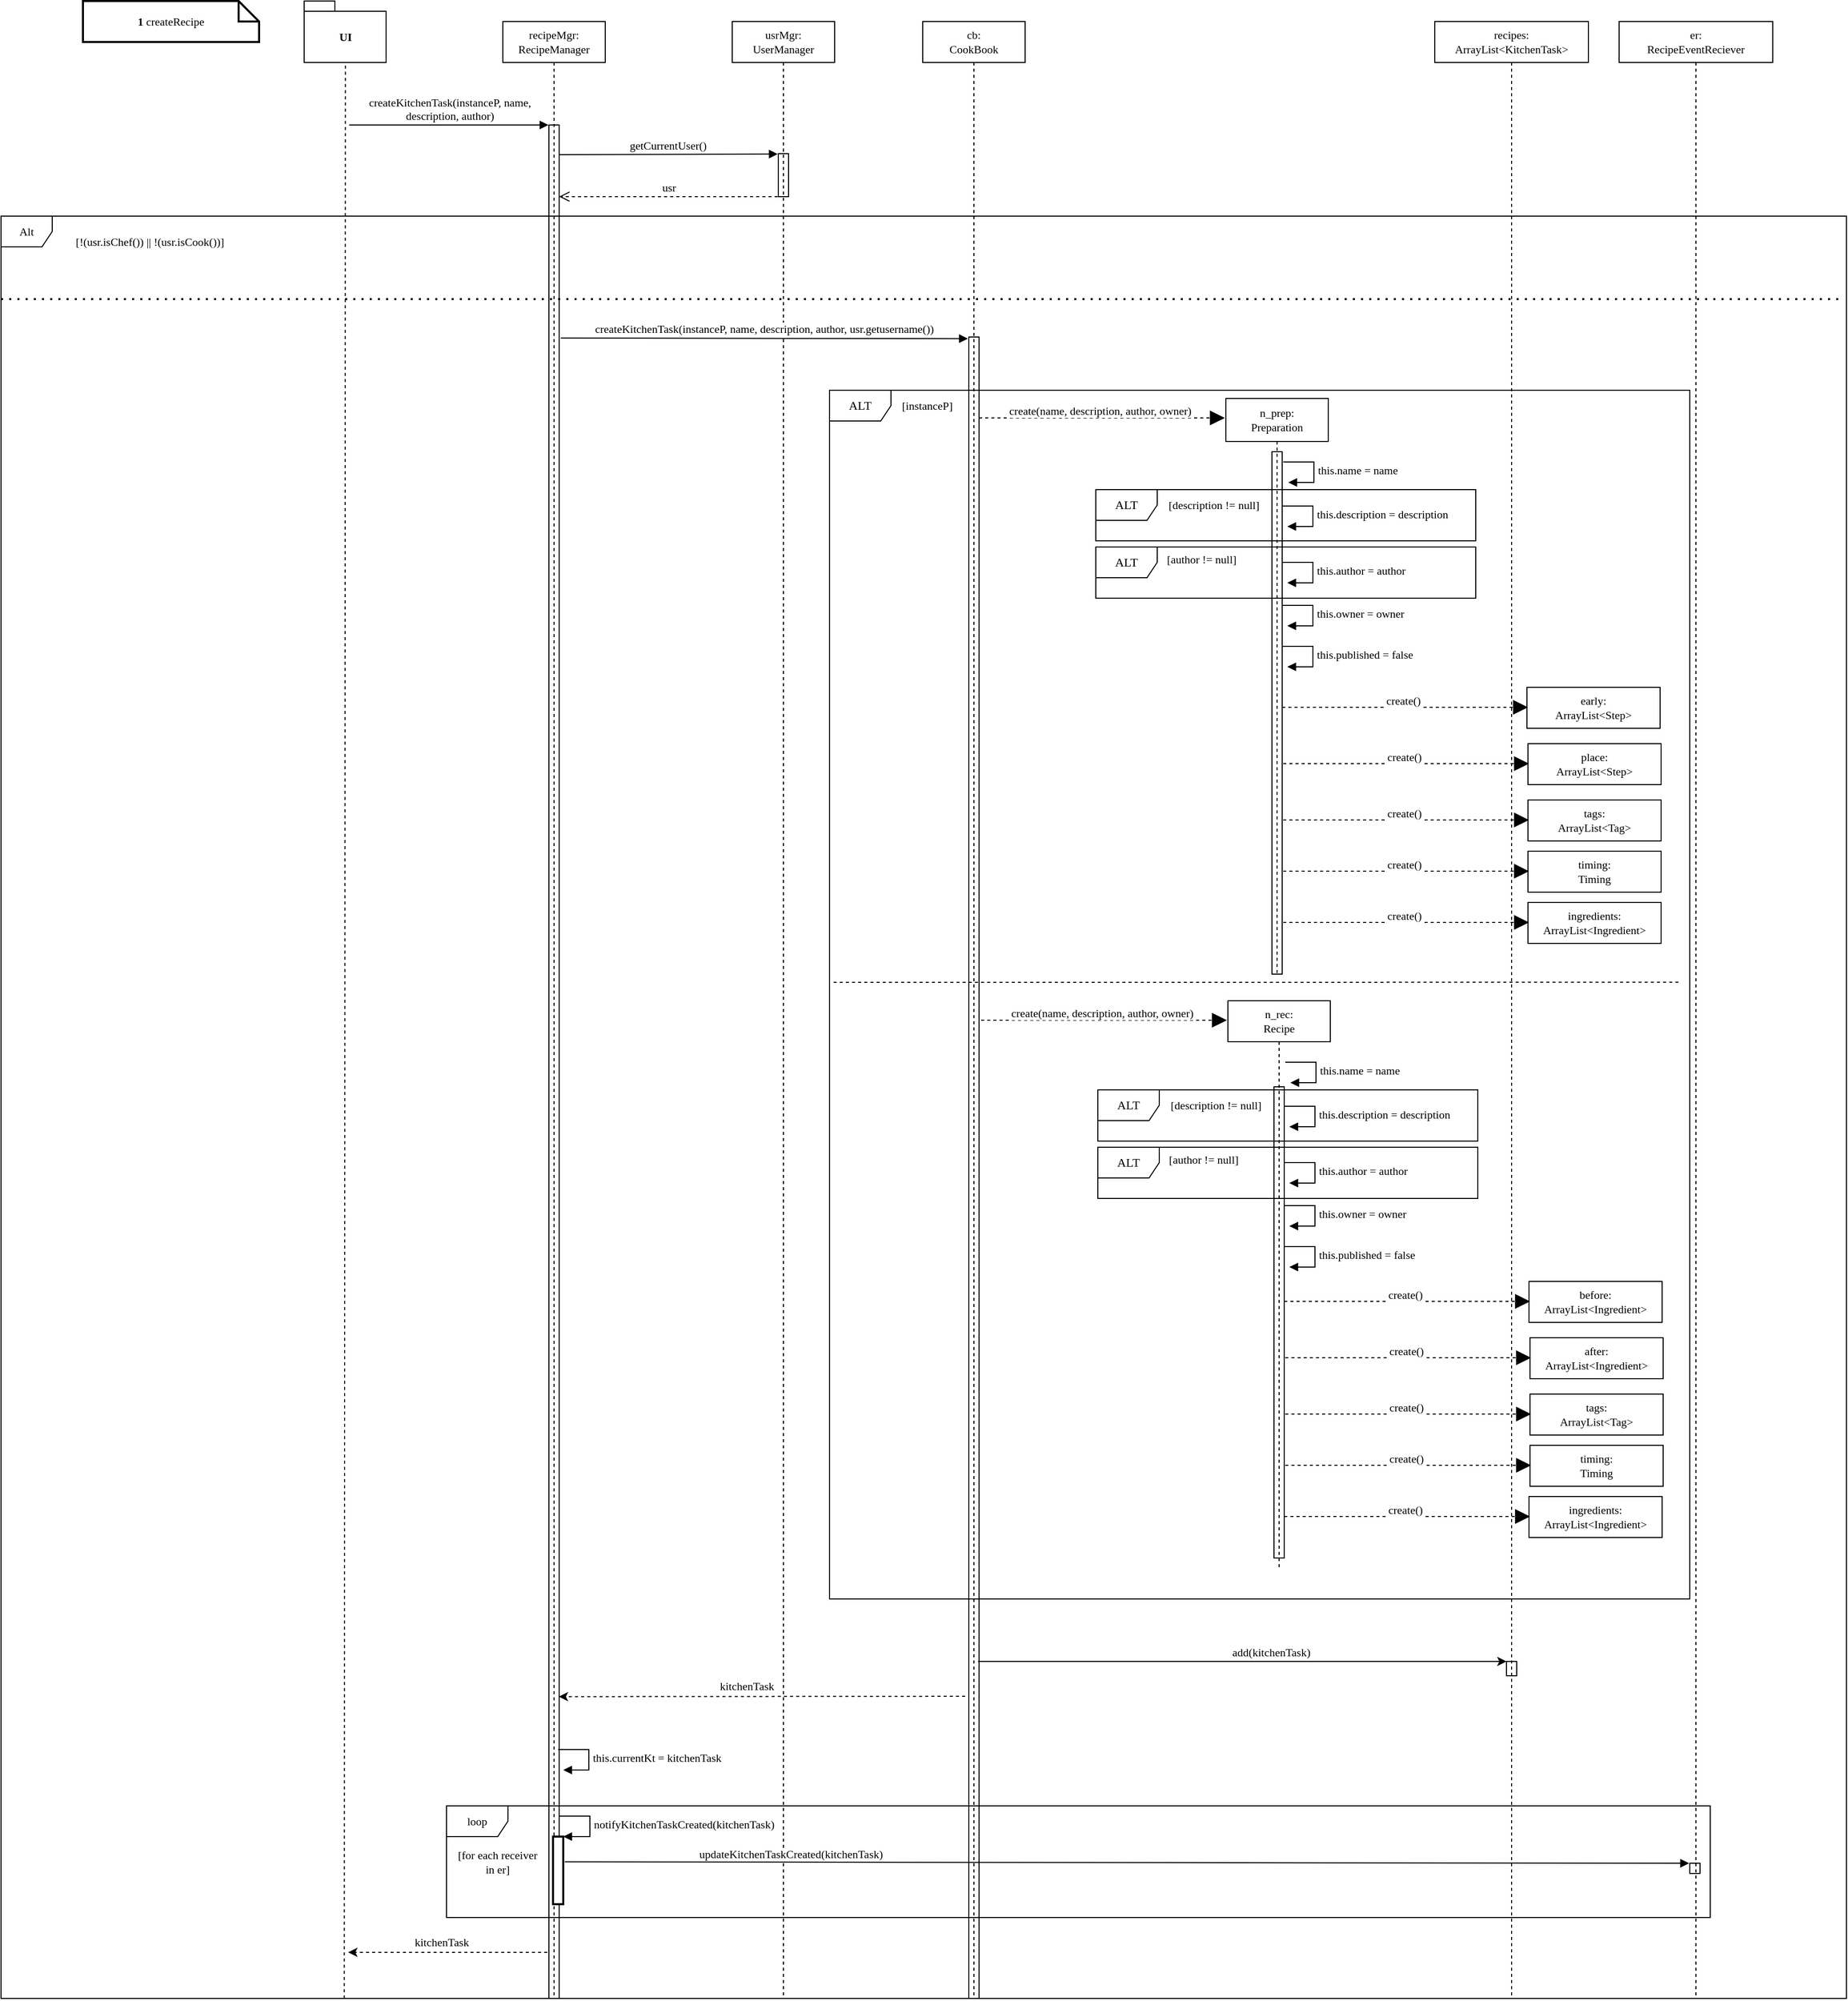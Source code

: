 <mxfile version="20.2.7" type="device" pages="6"><diagram id="kgpKYQtTHZ0yAKxKKP6v" name="1"><mxGraphModel dx="1923" dy="875" grid="1" gridSize="10" guides="1" tooltips="1" connect="1" arrows="1" fold="1" page="1" pageScale="1" pageWidth="850" pageHeight="1100" math="0" shadow="0"><root><mxCell id="0"/><mxCell id="1" parent="0"/><mxCell id="dkiu8w1WCpTtHof1poy0-4" value="ALT" style="shape=umlFrame;whiteSpace=wrap;html=1;fontFamily=SF UI Text;" parent="1" vertex="1"><mxGeometry x="629" y="400" width="840" height="1180" as="geometry"/></mxCell><mxCell id="dkiu8w1WCpTtHof1poy0-54" value="er:&lt;br style=&quot;font-size: 11px;&quot;&gt;RecipeEventReciever" style="shape=umlLifeline;perimeter=lifelinePerimeter;whiteSpace=wrap;html=1;container=1;collapsible=0;recursiveResize=0;outlineConnect=0;fontFamily=SF UI Text;fontSize=11;" parent="1" vertex="1"><mxGeometry x="1400" y="40" width="150" height="1930" as="geometry"/></mxCell><mxCell id="dkiu8w1WCpTtHof1poy0-50" value="" style="html=1;points=[];perimeter=orthogonalPerimeter;fillColor=none;fontFamily=SF UI Text;fontSize=11;" parent="dkiu8w1WCpTtHof1poy0-54" vertex="1"><mxGeometry x="69" y="1798" width="10" height="10" as="geometry"/></mxCell><mxCell id="qxdPsqkZnToBeP-O0KgC-7" value="tags:&lt;br&gt;ArrayList&amp;lt;Tag&amp;gt;" style="shape=umlLifeline;perimeter=lifelinePerimeter;whiteSpace=wrap;html=1;container=1;collapsible=0;recursiveResize=0;outlineConnect=0;fontFamily=SF UI Text;fontSize=11;size=42;" parent="dkiu8w1WCpTtHof1poy0-54" vertex="1"><mxGeometry x="-89" y="760" width="130" height="40" as="geometry"/></mxCell><mxCell id="qxdPsqkZnToBeP-O0KgC-8" value="create()" style="endArrow=block;endSize=12;dashed=1;html=1;rounded=0;fontFamily=SF UI Text;fontSize=11;endFill=1;" parent="dkiu8w1WCpTtHof1poy0-54" edge="1"><mxGeometry x="-0.02" y="7" width="160" relative="1" as="geometry"><mxPoint x="-328" y="779.5" as="sourcePoint"/><mxPoint x="-88" y="779.5" as="targetPoint"/><mxPoint as="offset"/></mxGeometry></mxCell><mxCell id="qxdPsqkZnToBeP-O0KgC-9" value="timing:&lt;br&gt;Timing" style="shape=umlLifeline;perimeter=lifelinePerimeter;whiteSpace=wrap;html=1;container=1;collapsible=0;recursiveResize=0;outlineConnect=0;fontFamily=SF UI Text;fontSize=11;size=42;" parent="dkiu8w1WCpTtHof1poy0-54" vertex="1"><mxGeometry x="-89" y="810" width="130" height="40" as="geometry"/></mxCell><mxCell id="qxdPsqkZnToBeP-O0KgC-10" value="create()" style="endArrow=block;endSize=12;dashed=1;html=1;rounded=0;fontFamily=SF UI Text;fontSize=11;endFill=1;" parent="dkiu8w1WCpTtHof1poy0-54" edge="1"><mxGeometry x="-0.02" y="7" width="160" relative="1" as="geometry"><mxPoint x="-328" y="829.5" as="sourcePoint"/><mxPoint x="-88" y="829.5" as="targetPoint"/><mxPoint as="offset"/></mxGeometry></mxCell><mxCell id="dkiu8w1WCpTtHof1poy0-6" value="&lt;span style=&quot;font-size: 11px;&quot;&gt;[instanceP]&lt;/span&gt;" style="text;html=1;align=center;verticalAlign=middle;resizable=0;points=[];autosize=1;strokeColor=none;fillColor=none;fontFamily=SF UI Text;fontSize=11;" parent="dkiu8w1WCpTtHof1poy0-54" vertex="1"><mxGeometry x="-716" y="360" width="80" height="30" as="geometry"/></mxCell><mxCell id="qxdPsqkZnToBeP-O0KgC-29" value="tags:&lt;br&gt;ArrayList&amp;lt;Tag&amp;gt;" style="shape=umlLifeline;perimeter=lifelinePerimeter;whiteSpace=wrap;html=1;container=1;collapsible=0;recursiveResize=0;outlineConnect=0;fontFamily=SF UI Text;fontSize=11;size=42;" parent="dkiu8w1WCpTtHof1poy0-54" vertex="1"><mxGeometry x="-87" y="1340" width="130" height="40" as="geometry"/></mxCell><mxCell id="qxdPsqkZnToBeP-O0KgC-30" value="create()" style="endArrow=block;endSize=12;dashed=1;html=1;rounded=0;fontFamily=SF UI Text;fontSize=11;endFill=1;" parent="dkiu8w1WCpTtHof1poy0-54" edge="1"><mxGeometry x="-0.02" y="7" width="160" relative="1" as="geometry"><mxPoint x="-326.0" y="1359.5" as="sourcePoint"/><mxPoint x="-86.0" y="1359.5" as="targetPoint"/><mxPoint as="offset"/></mxGeometry></mxCell><mxCell id="qxdPsqkZnToBeP-O0KgC-31" value="timing:&lt;br&gt;Timing" style="shape=umlLifeline;perimeter=lifelinePerimeter;whiteSpace=wrap;html=1;container=1;collapsible=0;recursiveResize=0;outlineConnect=0;fontFamily=SF UI Text;fontSize=11;size=42;" parent="dkiu8w1WCpTtHof1poy0-54" vertex="1"><mxGeometry x="-87" y="1390" width="130" height="40" as="geometry"/></mxCell><mxCell id="qxdPsqkZnToBeP-O0KgC-32" value="create()" style="endArrow=block;endSize=12;dashed=1;html=1;rounded=0;fontFamily=SF UI Text;fontSize=11;endFill=1;" parent="dkiu8w1WCpTtHof1poy0-54" edge="1"><mxGeometry x="-0.02" y="7" width="160" relative="1" as="geometry"><mxPoint x="-326.0" y="1409.5" as="sourcePoint"/><mxPoint x="-86.0" y="1409.5" as="targetPoint"/><mxPoint as="offset"/></mxGeometry></mxCell><mxCell id="qxdPsqkZnToBeP-O0KgC-33" value="before:&lt;br&gt;ArrayList&amp;lt;Ingredient&amp;gt;" style="shape=umlLifeline;perimeter=lifelinePerimeter;whiteSpace=wrap;html=1;container=1;collapsible=0;recursiveResize=0;outlineConnect=0;fontFamily=SF UI Text;fontSize=11;size=42;" parent="dkiu8w1WCpTtHof1poy0-54" vertex="1"><mxGeometry x="-88" y="1230" width="130" height="40" as="geometry"/></mxCell><mxCell id="qxdPsqkZnToBeP-O0KgC-34" value="create()" style="endArrow=block;endSize=12;dashed=1;html=1;rounded=0;fontFamily=SF UI Text;fontSize=11;endFill=1;" parent="dkiu8w1WCpTtHof1poy0-54" edge="1"><mxGeometry x="-0.02" y="7" width="160" relative="1" as="geometry"><mxPoint x="-327" y="1249.5" as="sourcePoint"/><mxPoint x="-87" y="1249.5" as="targetPoint"/><mxPoint as="offset"/></mxGeometry></mxCell><mxCell id="qxdPsqkZnToBeP-O0KgC-35" value="after:&lt;br&gt;ArrayList&amp;lt;Ingredient&amp;gt;" style="shape=umlLifeline;perimeter=lifelinePerimeter;whiteSpace=wrap;html=1;container=1;collapsible=0;recursiveResize=0;outlineConnect=0;fontFamily=SF UI Text;fontSize=11;size=42;" parent="dkiu8w1WCpTtHof1poy0-54" vertex="1"><mxGeometry x="-87" y="1285" width="130" height="40" as="geometry"/></mxCell><mxCell id="qxdPsqkZnToBeP-O0KgC-36" value="create()" style="endArrow=block;endSize=12;dashed=1;html=1;rounded=0;fontFamily=SF UI Text;fontSize=11;endFill=1;" parent="dkiu8w1WCpTtHof1poy0-54" edge="1"><mxGeometry x="-0.02" y="7" width="160" relative="1" as="geometry"><mxPoint x="-326.0" y="1304.5" as="sourcePoint"/><mxPoint x="-86.0" y="1304.5" as="targetPoint"/><mxPoint as="offset"/></mxGeometry></mxCell><mxCell id="dkiu8w1WCpTtHof1poy0-19" value="ALT" style="shape=umlFrame;whiteSpace=wrap;html=1;fontFamily=SF UI Text;" parent="1" vertex="1"><mxGeometry x="889" y="497" width="371" height="50" as="geometry"/></mxCell><mxCell id="dkiu8w1WCpTtHof1poy0-17" value="ALT" style="shape=umlFrame;whiteSpace=wrap;html=1;fontFamily=SF UI Text;" parent="1" vertex="1"><mxGeometry x="889" y="553" width="371" height="50" as="geometry"/></mxCell><mxCell id="nPwMst52N73cQICOu1kV-1" value="UI" style="shape=folder;fontStyle=1;spacingTop=10;tabWidth=30;tabHeight=10;tabPosition=left;html=1;fontFamily=SF UI Text;fontSize=11;" parent="1" vertex="1"><mxGeometry x="116" y="20" width="80" height="60" as="geometry"/></mxCell><mxCell id="nPwMst52N73cQICOu1kV-2" value="recipeMgr:&lt;br style=&quot;font-size: 11px;&quot;&gt;RecipeManager" style="shape=umlLifeline;perimeter=lifelinePerimeter;whiteSpace=wrap;html=1;container=1;collapsible=0;recursiveResize=0;outlineConnect=0;fontFamily=SF UI Text;fontSize=11;" parent="1" vertex="1"><mxGeometry x="310" y="40" width="100" height="1930" as="geometry"/></mxCell><mxCell id="nPwMst52N73cQICOu1kV-4" value="" style="html=1;points=[];perimeter=orthogonalPerimeter;fillColor=none;fontFamily=SF UI Text;fontSize=11;" parent="nPwMst52N73cQICOu1kV-2" vertex="1"><mxGeometry x="45" y="101" width="10" height="1829" as="geometry"/></mxCell><mxCell id="nPwMst52N73cQICOu1kV-8" value="" style="endArrow=none;dashed=1;html=1;rounded=0;entryX=0.5;entryY=1;entryDx=0;entryDy=0;entryPerimeter=0;fontFamily=SF UI Text;fontSize=11;exitX=0.186;exitY=1;exitDx=0;exitDy=0;exitPerimeter=0;" parent="1" source="nPwMst52N73cQICOu1kV-10" edge="1"><mxGeometry width="50" height="50" relative="1" as="geometry"><mxPoint x="155.58" y="1672.9" as="sourcePoint"/><mxPoint x="156.29" y="80" as="targetPoint"/></mxGeometry></mxCell><mxCell id="nPwMst52N73cQICOu1kV-9" value="&lt;b&gt;1&lt;/b&gt;&amp;nbsp;createRecipe" style="shape=note;size=20;whiteSpace=wrap;html=1;pointerEvents=0;fontFamily=SF UI Text;fontSize=11;fillColor=none;strokeWidth=2;" parent="1" vertex="1"><mxGeometry x="-100" y="20" width="172" height="40" as="geometry"/></mxCell><mxCell id="nPwMst52N73cQICOu1kV-10" value="Alt" style="shape=umlFrame;whiteSpace=wrap;html=1;fillColor=none;width=50;height=30;fontFamily=SF UI Text;fontSize=11;pointerEvents=0;" parent="1" vertex="1"><mxGeometry x="-180" y="230" width="1802" height="1740" as="geometry"/></mxCell><mxCell id="nPwMst52N73cQICOu1kV-11" value="" style="endArrow=none;dashed=1;html=1;dashPattern=1 3;strokeWidth=2;rounded=0;fontFamily=SF UI Text;fontSize=11;" parent="1" edge="1"><mxGeometry width="50" height="50" relative="1" as="geometry"><mxPoint x="-180" y="311" as="sourcePoint"/><mxPoint x="1620" y="311" as="targetPoint"/></mxGeometry></mxCell><mxCell id="nPwMst52N73cQICOu1kV-13" value="&lt;span style=&quot;font-size: 11px;&quot;&gt;[!(usr.isChef()) || !(usr.isCook())]&lt;/span&gt;" style="text;html=1;align=center;verticalAlign=middle;resizable=0;points=[];autosize=1;strokeColor=none;fillColor=none;fontFamily=SF UI Text;fontSize=11;" parent="1" vertex="1"><mxGeometry x="-130" y="240" width="190" height="30" as="geometry"/></mxCell><mxCell id="nPwMst52N73cQICOu1kV-18" value="getCurrentUser()" style="html=1;verticalAlign=bottom;endArrow=block;rounded=0;fontFamily=SF UI Text;fontSize=11;entryX=-0.061;entryY=0.009;entryDx=0;entryDy=0;entryPerimeter=0;" parent="1" target="nPwMst52N73cQICOu1kV-20" edge="1"><mxGeometry width="80" relative="1" as="geometry"><mxPoint x="365" y="170" as="sourcePoint"/><mxPoint x="555" y="169" as="targetPoint"/></mxGeometry></mxCell><mxCell id="nPwMst52N73cQICOu1kV-19" value="createKitchenTask(instanceP, name, &lt;br&gt;description, author)" style="html=1;verticalAlign=bottom;endArrow=block;rounded=0;fontFamily=SF UI Text;fontSize=11;" parent="1" edge="1"><mxGeometry width="80" relative="1" as="geometry"><mxPoint x="160" y="141" as="sourcePoint"/><mxPoint x="354.5" y="141" as="targetPoint"/></mxGeometry></mxCell><mxCell id="nPwMst52N73cQICOu1kV-21" value="usr" style="html=1;verticalAlign=bottom;endArrow=open;dashed=1;endSize=8;rounded=0;entryX=0.48;entryY=0.191;entryDx=0;entryDy=0;entryPerimeter=0;fontFamily=SF UI Text;fontSize=11;exitX=-0.061;exitY=1.001;exitDx=0;exitDy=0;exitPerimeter=0;" parent="1" source="nPwMst52N73cQICOu1kV-20" edge="1"><mxGeometry relative="1" as="geometry"><mxPoint x="557" y="211" as="sourcePoint"/><mxPoint x="365" y="210.98" as="targetPoint"/></mxGeometry></mxCell><mxCell id="nPwMst52N73cQICOu1kV-22" value="usrMgr:&lt;br style=&quot;font-size: 11px;&quot;&gt;UserManager" style="shape=umlLifeline;perimeter=lifelinePerimeter;whiteSpace=wrap;html=1;container=1;collapsible=0;recursiveResize=0;outlineConnect=0;fontFamily=SF UI Text;fontSize=11;" parent="1" vertex="1"><mxGeometry x="534" y="40" width="100" height="1930" as="geometry"/></mxCell><mxCell id="nPwMst52N73cQICOu1kV-20" value="" style="html=1;points=[];perimeter=orthogonalPerimeter;fillColor=none;fontFamily=SF UI Text;fontSize=11;" parent="nPwMst52N73cQICOu1kV-22" vertex="1"><mxGeometry x="45" y="129" width="10" height="42" as="geometry"/></mxCell><mxCell id="dkiu8w1WCpTtHof1poy0-1" value="createKitchenTask(instanceP, name, description, author, usr.getusername())" style="html=1;verticalAlign=bottom;endArrow=block;rounded=0;fontFamily=SF UI Text;fontSize=11;entryX=-0.095;entryY=0.001;entryDx=0;entryDy=0;entryPerimeter=0;" parent="1" target="dkiu8w1WCpTtHof1poy0-57" edge="1"><mxGeometry width="80" relative="1" as="geometry"><mxPoint x="366.5" y="349" as="sourcePoint"/><mxPoint x="561.0" y="349" as="targetPoint"/></mxGeometry></mxCell><mxCell id="dkiu8w1WCpTtHof1poy0-2" value="n_prep:&lt;br&gt;Preparation" style="shape=umlLifeline;perimeter=lifelinePerimeter;whiteSpace=wrap;html=1;container=1;collapsible=0;recursiveResize=0;outlineConnect=0;fontFamily=SF UI Text;fontSize=11;size=42;" parent="1" vertex="1"><mxGeometry x="1016" y="408" width="100" height="562" as="geometry"/></mxCell><mxCell id="dkiu8w1WCpTtHof1poy0-15" value="this.description = description" style="edgeStyle=orthogonalEdgeStyle;html=1;align=left;spacingLeft=2;endArrow=block;rounded=0;entryX=1;entryY=0;fontFamily=SF UI Text;fontSize=11;" parent="dkiu8w1WCpTtHof1poy0-2" edge="1"><mxGeometry relative="1" as="geometry"><mxPoint x="55" y="105" as="sourcePoint"/><Array as="points"><mxPoint x="85" y="105"/><mxPoint x="85" y="125"/></Array><mxPoint x="60" y="125" as="targetPoint"/></mxGeometry></mxCell><mxCell id="dkiu8w1WCpTtHof1poy0-21" value="this.owner = owner" style="edgeStyle=orthogonalEdgeStyle;html=1;align=left;spacingLeft=2;endArrow=block;rounded=0;entryX=1;entryY=0;fontFamily=SF UI Text;fontSize=11;" parent="dkiu8w1WCpTtHof1poy0-2" edge="1"><mxGeometry relative="1" as="geometry"><mxPoint x="55" y="202" as="sourcePoint"/><Array as="points"><mxPoint x="85" y="202"/><mxPoint x="85" y="222"/></Array><mxPoint x="60" y="222" as="targetPoint"/></mxGeometry></mxCell><mxCell id="dkiu8w1WCpTtHof1poy0-3" value="create(name,&amp;nbsp;description, author, owner)" style="endArrow=block;endSize=12;dashed=1;html=1;rounded=0;fontFamily=SF UI Text;fontSize=11;endFill=1;" parent="1" source="dkiu8w1WCpTtHof1poy0-57" edge="1"><mxGeometry x="-0.02" y="7" width="160" relative="1" as="geometry"><mxPoint x="770" y="427" as="sourcePoint"/><mxPoint x="1015" y="427" as="targetPoint"/><mxPoint as="offset"/></mxGeometry></mxCell><mxCell id="dkiu8w1WCpTtHof1poy0-8" value="n_rec:&lt;br&gt;Recipe" style="shape=umlLifeline;perimeter=lifelinePerimeter;whiteSpace=wrap;html=1;container=1;collapsible=0;recursiveResize=0;outlineConnect=0;fontFamily=SF UI Text;fontSize=11;" parent="1" vertex="1"><mxGeometry x="1018" y="996" width="100" height="554" as="geometry"/></mxCell><mxCell id="dkiu8w1WCpTtHof1poy0-9" value="create(name,&amp;nbsp;description, author, owner)" style="endArrow=block;endSize=12;dashed=1;html=1;rounded=0;fontFamily=SF UI Text;fontSize=11;endFill=1;" parent="1" edge="1"><mxGeometry x="-0.02" y="7" width="160" relative="1" as="geometry"><mxPoint x="777" y="1015" as="sourcePoint"/><mxPoint x="1017" y="1015" as="targetPoint"/><mxPoint as="offset"/></mxGeometry></mxCell><mxCell id="dkiu8w1WCpTtHof1poy0-13" value="this.name = name" style="edgeStyle=orthogonalEdgeStyle;html=1;align=left;spacingLeft=2;endArrow=block;rounded=0;entryX=1;entryY=0;fontFamily=SF UI Text;fontSize=11;" parent="1" edge="1"><mxGeometry relative="1" as="geometry"><mxPoint x="1072" y="470" as="sourcePoint"/><Array as="points"><mxPoint x="1102" y="470"/><mxPoint x="1102" y="490"/></Array><mxPoint x="1077" y="490" as="targetPoint"/></mxGeometry></mxCell><mxCell id="dkiu8w1WCpTtHof1poy0-14" value="" style="html=1;points=[];perimeter=orthogonalPerimeter;fillColor=none;fontFamily=SF UI Text;fontSize=11;" parent="1" vertex="1"><mxGeometry x="1061" y="460" width="10" height="510" as="geometry"/></mxCell><mxCell id="dkiu8w1WCpTtHof1poy0-16" value="this.author = author" style="edgeStyle=orthogonalEdgeStyle;html=1;align=left;spacingLeft=2;endArrow=block;rounded=0;entryX=1;entryY=0;fontFamily=SF UI Text;fontSize=11;" parent="1" edge="1"><mxGeometry relative="1" as="geometry"><mxPoint x="1071" y="568" as="sourcePoint"/><Array as="points"><mxPoint x="1101" y="568"/><mxPoint x="1101" y="588"/></Array><mxPoint x="1076" y="588" as="targetPoint"/></mxGeometry></mxCell><mxCell id="dkiu8w1WCpTtHof1poy0-18" value="[author != null]" style="text;html=1;align=center;verticalAlign=middle;resizable=0;points=[];autosize=1;strokeColor=none;fillColor=none;fontFamily=SF UI Text;fontSize=11;" parent="1" vertex="1"><mxGeometry x="942" y="550" width="100" height="30" as="geometry"/></mxCell><mxCell id="dkiu8w1WCpTtHof1poy0-20" value="[description != null]" style="text;html=1;align=center;verticalAlign=middle;resizable=0;points=[];autosize=1;strokeColor=none;fillColor=none;fontFamily=SF UI Text;fontSize=11;" parent="1" vertex="1"><mxGeometry x="944" y="497" width="120" height="30" as="geometry"/></mxCell><mxCell id="dkiu8w1WCpTtHof1poy0-22" value="this.published = false" style="edgeStyle=orthogonalEdgeStyle;html=1;align=left;spacingLeft=2;endArrow=block;rounded=0;entryX=1;entryY=0;fontFamily=SF UI Text;fontSize=11;" parent="1" edge="1"><mxGeometry relative="1" as="geometry"><mxPoint x="1071" y="650" as="sourcePoint"/><Array as="points"><mxPoint x="1101" y="650"/><mxPoint x="1101" y="670"/></Array><mxPoint x="1076" y="670" as="targetPoint"/></mxGeometry></mxCell><mxCell id="dkiu8w1WCpTtHof1poy0-25" value="ALT" style="shape=umlFrame;whiteSpace=wrap;html=1;fontFamily=SF UI Text;" parent="1" vertex="1"><mxGeometry x="891" y="1083" width="371" height="50" as="geometry"/></mxCell><mxCell id="dkiu8w1WCpTtHof1poy0-26" value="ALT" style="shape=umlFrame;whiteSpace=wrap;html=1;fontFamily=SF UI Text;" parent="1" vertex="1"><mxGeometry x="891" y="1139" width="371" height="50" as="geometry"/></mxCell><mxCell id="dkiu8w1WCpTtHof1poy0-27" value="this.description = description" style="edgeStyle=orthogonalEdgeStyle;html=1;align=left;spacingLeft=2;endArrow=block;rounded=0;entryX=1;entryY=0;fontFamily=SF UI Text;fontSize=11;" parent="1" edge="1"><mxGeometry relative="1" as="geometry"><mxPoint x="1073" y="1099" as="sourcePoint"/><Array as="points"><mxPoint x="1103" y="1099"/><mxPoint x="1103" y="1119"/></Array><mxPoint x="1078" y="1119" as="targetPoint"/></mxGeometry></mxCell><mxCell id="dkiu8w1WCpTtHof1poy0-28" value="this.owner = owner" style="edgeStyle=orthogonalEdgeStyle;html=1;align=left;spacingLeft=2;endArrow=block;rounded=0;entryX=1;entryY=0;fontFamily=SF UI Text;fontSize=11;" parent="1" edge="1"><mxGeometry relative="1" as="geometry"><mxPoint x="1073" y="1196" as="sourcePoint"/><Array as="points"><mxPoint x="1103" y="1196"/><mxPoint x="1103" y="1216"/></Array><mxPoint x="1078" y="1216" as="targetPoint"/></mxGeometry></mxCell><mxCell id="dkiu8w1WCpTtHof1poy0-29" value="this.name = name" style="edgeStyle=orthogonalEdgeStyle;html=1;align=left;spacingLeft=2;endArrow=block;rounded=0;entryX=1;entryY=0;fontFamily=SF UI Text;fontSize=11;" parent="1" edge="1"><mxGeometry relative="1" as="geometry"><mxPoint x="1074" y="1056" as="sourcePoint"/><Array as="points"><mxPoint x="1104" y="1056"/><mxPoint x="1104" y="1076"/></Array><mxPoint x="1079" y="1076" as="targetPoint"/></mxGeometry></mxCell><mxCell id="dkiu8w1WCpTtHof1poy0-30" value="" style="html=1;points=[];perimeter=orthogonalPerimeter;fillColor=none;fontFamily=SF UI Text;fontSize=11;" parent="1" vertex="1"><mxGeometry x="1063" y="1080" width="10" height="460" as="geometry"/></mxCell><mxCell id="dkiu8w1WCpTtHof1poy0-31" value="this.author = author" style="edgeStyle=orthogonalEdgeStyle;html=1;align=left;spacingLeft=2;endArrow=block;rounded=0;entryX=1;entryY=0;fontFamily=SF UI Text;fontSize=11;" parent="1" edge="1"><mxGeometry relative="1" as="geometry"><mxPoint x="1073" y="1154" as="sourcePoint"/><Array as="points"><mxPoint x="1103" y="1154"/><mxPoint x="1103" y="1174"/></Array><mxPoint x="1078" y="1174" as="targetPoint"/></mxGeometry></mxCell><mxCell id="dkiu8w1WCpTtHof1poy0-32" value="[author != null]" style="text;html=1;align=center;verticalAlign=middle;resizable=0;points=[];autosize=1;strokeColor=none;fillColor=none;fontFamily=SF UI Text;fontSize=11;" parent="1" vertex="1"><mxGeometry x="944" y="1136" width="100" height="30" as="geometry"/></mxCell><mxCell id="dkiu8w1WCpTtHof1poy0-33" value="[description != null]" style="text;html=1;align=center;verticalAlign=middle;resizable=0;points=[];autosize=1;strokeColor=none;fillColor=none;fontFamily=SF UI Text;fontSize=11;" parent="1" vertex="1"><mxGeometry x="946" y="1083" width="120" height="30" as="geometry"/></mxCell><mxCell id="dkiu8w1WCpTtHof1poy0-34" value="this.published = false" style="edgeStyle=orthogonalEdgeStyle;html=1;align=left;spacingLeft=2;endArrow=block;rounded=0;entryX=1;entryY=0;fontFamily=SF UI Text;fontSize=11;" parent="1" edge="1"><mxGeometry relative="1" as="geometry"><mxPoint x="1073" y="1236" as="sourcePoint"/><Array as="points"><mxPoint x="1103" y="1236"/><mxPoint x="1103" y="1256"/></Array><mxPoint x="1078" y="1256" as="targetPoint"/></mxGeometry></mxCell><mxCell id="dkiu8w1WCpTtHof1poy0-37" value="recipes:&lt;br style=&quot;font-size: 11px;&quot;&gt;ArrayList&amp;lt;KitchenTask&amp;gt;" style="shape=umlLifeline;perimeter=lifelinePerimeter;whiteSpace=wrap;html=1;container=1;collapsible=0;recursiveResize=0;outlineConnect=0;fontFamily=SF UI Text;fontSize=11;" parent="1" vertex="1"><mxGeometry x="1220" y="40" width="150" height="1930" as="geometry"/></mxCell><mxCell id="dkiu8w1WCpTtHof1poy0-40" value="" style="html=1;points=[];perimeter=orthogonalPerimeter;fillColor=none;fontFamily=SF UI Text;fontSize=11;" parent="dkiu8w1WCpTtHof1poy0-37" vertex="1"><mxGeometry x="70" y="1601" width="10" height="14" as="geometry"/></mxCell><mxCell id="dkiu8w1WCpTtHof1poy0-39" value="" style="endArrow=classic;html=1;rounded=0;fontFamily=SF UI Text;" parent="1" edge="1"><mxGeometry width="50" height="50" relative="1" as="geometry"><mxPoint x="773.974" y="1641" as="sourcePoint"/><mxPoint x="1290" y="1641" as="targetPoint"/></mxGeometry></mxCell><mxCell id="dkiu8w1WCpTtHof1poy0-43" value="add(kitchenTask)" style="edgeLabel;html=1;align=center;verticalAlign=middle;resizable=0;points=[];fontFamily=SF UI Text;" parent="dkiu8w1WCpTtHof1poy0-39" vertex="1" connectable="0"><mxGeometry x="-0.095" y="1" relative="1" as="geometry"><mxPoint x="52" y="-8" as="offset"/></mxGeometry></mxCell><mxCell id="dkiu8w1WCpTtHof1poy0-44" value="" style="endArrow=classic;html=1;rounded=0;dashed=1;fontFamily=SF UI Text;exitX=-0.258;exitY=0.976;exitDx=0;exitDy=0;exitPerimeter=0;entryX=1.067;entryY=0.797;entryDx=0;entryDy=0;entryPerimeter=0;" parent="1" edge="1"><mxGeometry width="50" height="50" relative="1" as="geometry"><mxPoint x="761.42" y="1675.032" as="sourcePoint"/><mxPoint x="364.67" y="1675.363" as="targetPoint"/></mxGeometry></mxCell><mxCell id="dkiu8w1WCpTtHof1poy0-45" value="kitchenTask" style="edgeLabel;html=1;align=center;verticalAlign=middle;resizable=0;points=[];fontFamily=SF UI Text;" parent="dkiu8w1WCpTtHof1poy0-44" vertex="1" connectable="0"><mxGeometry x="0.086" y="1" relative="1" as="geometry"><mxPoint x="2" y="-11" as="offset"/></mxGeometry></mxCell><mxCell id="dkiu8w1WCpTtHof1poy0-46" value="cb:&lt;br style=&quot;font-size: 11px;&quot;&gt;CookBook" style="shape=umlLifeline;perimeter=lifelinePerimeter;whiteSpace=wrap;html=1;container=1;collapsible=0;recursiveResize=0;outlineConnect=0;fontFamily=SF UI Text;fontSize=11;" parent="1" vertex="1"><mxGeometry x="720" y="40" width="100" height="1930" as="geometry"/></mxCell><mxCell id="dkiu8w1WCpTtHof1poy0-57" value="" style="html=1;points=[];perimeter=orthogonalPerimeter;fillColor=none;fontFamily=SF UI Text;fontSize=11;" parent="dkiu8w1WCpTtHof1poy0-46" vertex="1"><mxGeometry x="45" y="308" width="10" height="1622" as="geometry"/></mxCell><mxCell id="dkiu8w1WCpTtHof1poy0-47" value="loop" style="shape=umlFrame;whiteSpace=wrap;html=1;fontFamily=SF UI Text;fillColor=none;fontSize=11;" parent="1" vertex="1"><mxGeometry x="255" y="1782" width="1234" height="109" as="geometry"/></mxCell><mxCell id="dkiu8w1WCpTtHof1poy0-48" value="notifyKitchenTaskCreated(kitchenTask)" style="edgeStyle=orthogonalEdgeStyle;html=1;align=left;spacingLeft=2;endArrow=block;rounded=0;entryX=1;entryY=0;fontFamily=SF UI Text;fontSize=11;" parent="1" target="dkiu8w1WCpTtHof1poy0-49" edge="1"><mxGeometry relative="1" as="geometry"><mxPoint x="365" y="1792" as="sourcePoint"/><Array as="points"><mxPoint x="395" y="1792"/><mxPoint x="395" y="1812"/></Array></mxGeometry></mxCell><mxCell id="dkiu8w1WCpTtHof1poy0-49" value="" style="html=1;points=[];perimeter=orthogonalPerimeter;pointerEvents=0;fontFamily=SF UI Text;fontSize=11;strokeWidth=2;fillColor=default;" parent="1" vertex="1"><mxGeometry x="359" y="1812" width="10" height="66" as="geometry"/></mxCell><mxCell id="dkiu8w1WCpTtHof1poy0-51" value="[for each receiver in er]" style="text;html=1;strokeColor=none;fillColor=none;align=center;verticalAlign=middle;whiteSpace=wrap;rounded=0;fontFamily=SF UI Text;fontSize=11;" parent="1" vertex="1"><mxGeometry x="260" y="1822" width="90" height="30" as="geometry"/></mxCell><mxCell id="dkiu8w1WCpTtHof1poy0-52" value="updateKitchenTaskCreated(kitchenTask)" style="html=1;verticalAlign=bottom;endArrow=block;rounded=0;fontFamily=SF UI Text;fontSize=11;entryX=-0.071;entryY=0.006;entryDx=0;entryDy=0;entryPerimeter=0;" parent="1" target="dkiu8w1WCpTtHof1poy0-50" edge="1"><mxGeometry x="-0.597" y="-1" width="80" relative="1" as="geometry"><mxPoint x="370.5" y="1836.62" as="sourcePoint"/><mxPoint x="1459" y="1837" as="targetPoint"/><mxPoint as="offset"/></mxGeometry></mxCell><mxCell id="Baw_Kcs7ch4sHLGcGOMj-1" value="" style="endArrow=none;dashed=1;html=1;rounded=0;exitX=0.988;exitY=0.53;exitDx=0;exitDy=0;exitPerimeter=0;" parent="1" edge="1"><mxGeometry width="50" height="50" relative="1" as="geometry"><mxPoint x="1457.92" y="977.9" as="sourcePoint"/><mxPoint x="633" y="978" as="targetPoint"/><Array as="points"><mxPoint x="693" y="978"/></Array></mxGeometry></mxCell><mxCell id="WwJBwt8yqn1T43Ltv0x7-1" value="this.currentKt = kitchenTask" style="edgeStyle=orthogonalEdgeStyle;html=1;align=left;spacingLeft=2;endArrow=block;rounded=0;entryX=1;entryY=0;fontFamily=SF UI Text;fontSize=11;" parent="1" edge="1"><mxGeometry relative="1" as="geometry"><mxPoint x="364" y="1727" as="sourcePoint"/><Array as="points"><mxPoint x="394" y="1727"/><mxPoint x="394" y="1747"/></Array><mxPoint x="369" y="1747" as="targetPoint"/></mxGeometry></mxCell><mxCell id="WwJBwt8yqn1T43Ltv0x7-2" value="" style="endArrow=classic;html=1;rounded=0;dashed=1;fontFamily=SF UI Text;exitX=-0.258;exitY=0.976;exitDx=0;exitDy=0;exitPerimeter=0;" parent="1" edge="1"><mxGeometry width="50" height="50" relative="1" as="geometry"><mxPoint x="353.37" y="1925.002" as="sourcePoint"/><mxPoint x="159" y="1925" as="targetPoint"/></mxGeometry></mxCell><mxCell id="WwJBwt8yqn1T43Ltv0x7-3" value="kitchenTask" style="edgeLabel;html=1;align=center;verticalAlign=middle;resizable=0;points=[];fontFamily=SF UI Text;" parent="WwJBwt8yqn1T43Ltv0x7-2" vertex="1" connectable="0"><mxGeometry x="0.086" y="1" relative="1" as="geometry"><mxPoint x="2" y="-11" as="offset"/></mxGeometry></mxCell><mxCell id="qxdPsqkZnToBeP-O0KgC-1" value="early:&lt;br&gt;ArrayList&amp;lt;Step&amp;gt;" style="shape=umlLifeline;perimeter=lifelinePerimeter;whiteSpace=wrap;html=1;container=1;collapsible=0;recursiveResize=0;outlineConnect=0;fontFamily=SF UI Text;fontSize=11;size=42;" parent="1" vertex="1"><mxGeometry x="1310" y="690" width="130" height="40" as="geometry"/></mxCell><mxCell id="qxdPsqkZnToBeP-O0KgC-4" value="create()" style="endArrow=block;endSize=12;dashed=1;html=1;rounded=0;fontFamily=SF UI Text;fontSize=11;endFill=1;" parent="1" edge="1"><mxGeometry x="-0.02" y="7" width="160" relative="1" as="geometry"><mxPoint x="1071" y="709.5" as="sourcePoint"/><mxPoint x="1311" y="709.5" as="targetPoint"/><mxPoint as="offset"/></mxGeometry></mxCell><mxCell id="qxdPsqkZnToBeP-O0KgC-5" value="place:&lt;br&gt;ArrayList&amp;lt;Step&amp;gt;" style="shape=umlLifeline;perimeter=lifelinePerimeter;whiteSpace=wrap;html=1;container=1;collapsible=0;recursiveResize=0;outlineConnect=0;fontFamily=SF UI Text;fontSize=11;size=42;" parent="1" vertex="1"><mxGeometry x="1311" y="745" width="130" height="40" as="geometry"/></mxCell><mxCell id="qxdPsqkZnToBeP-O0KgC-6" value="create()" style="endArrow=block;endSize=12;dashed=1;html=1;rounded=0;fontFamily=SF UI Text;fontSize=11;endFill=1;" parent="1" edge="1"><mxGeometry x="-0.02" y="7" width="160" relative="1" as="geometry"><mxPoint x="1072" y="764.5" as="sourcePoint"/><mxPoint x="1312" y="764.5" as="targetPoint"/><mxPoint as="offset"/></mxGeometry></mxCell><mxCell id="w0UtnVIJdDHnAkKO3vBM-1" value="ingredients:&lt;br&gt;ArrayList&amp;lt;Ingredient&amp;gt;" style="shape=umlLifeline;perimeter=lifelinePerimeter;whiteSpace=wrap;html=1;container=1;collapsible=0;recursiveResize=0;outlineConnect=0;fontFamily=SF UI Text;fontSize=11;size=42;" parent="1" vertex="1"><mxGeometry x="1311" y="900" width="130" height="40" as="geometry"/></mxCell><mxCell id="w0UtnVIJdDHnAkKO3vBM-2" value="create()" style="endArrow=block;endSize=12;dashed=1;html=1;rounded=0;fontFamily=SF UI Text;fontSize=11;endFill=1;" parent="1" edge="1"><mxGeometry x="-0.02" y="7" width="160" relative="1" as="geometry"><mxPoint x="1072" y="919.5" as="sourcePoint"/><mxPoint x="1312.0" y="919.5" as="targetPoint"/><mxPoint as="offset"/></mxGeometry></mxCell><mxCell id="w0UtnVIJdDHnAkKO3vBM-3" value="ingredients:&lt;br&gt;ArrayList&amp;lt;Ingredient&amp;gt;" style="shape=umlLifeline;perimeter=lifelinePerimeter;whiteSpace=wrap;html=1;container=1;collapsible=0;recursiveResize=0;outlineConnect=0;fontFamily=SF UI Text;fontSize=11;size=42;" parent="1" vertex="1"><mxGeometry x="1312" y="1480" width="130" height="40" as="geometry"/></mxCell><mxCell id="w0UtnVIJdDHnAkKO3vBM-4" value="create()" style="endArrow=block;endSize=12;dashed=1;html=1;rounded=0;fontFamily=SF UI Text;fontSize=11;endFill=1;" parent="1" edge="1"><mxGeometry x="-0.02" y="7" width="160" relative="1" as="geometry"><mxPoint x="1073" y="1499.5" as="sourcePoint"/><mxPoint x="1313.0" y="1499.5" as="targetPoint"/><mxPoint as="offset"/></mxGeometry></mxCell></root></mxGraphModel></diagram><diagram id="o1eJ2Qd5ohDSon37JpNK" name="1a.1"><mxGraphModel dx="1739" dy="744" grid="1" gridSize="10" guides="1" tooltips="1" connect="1" arrows="1" fold="1" page="1" pageScale="1" pageWidth="827" pageHeight="1169" math="0" shadow="0"><root><mxCell id="0"/><mxCell id="1" parent="0"/><mxCell id="UEaDKZaxkPkMOGtWgtEN-1" value="UI" style="shape=folder;fontStyle=1;spacingTop=10;tabWidth=30;tabHeight=10;tabPosition=left;html=1;fontFamily=SF UI Text;fontSize=11;" parent="1" vertex="1"><mxGeometry x="40" y="40" width="80" height="60" as="geometry"/></mxCell><mxCell id="UEaDKZaxkPkMOGtWgtEN-2" value="RecieMgr:&lt;br style=&quot;font-size: 11px;&quot;&gt;RecipeManager" style="shape=umlLifeline;perimeter=lifelinePerimeter;whiteSpace=wrap;html=1;container=1;collapsible=0;recursiveResize=0;outlineConnect=0;fontFamily=SF UI Text;fontSize=11;" parent="1" vertex="1"><mxGeometry x="230" y="60" width="100" height="300" as="geometry"/></mxCell><mxCell id="UEaDKZaxkPkMOGtWgtEN-3" value="" style="html=1;points=[];perimeter=orthogonalPerimeter;fillColor=none;fontFamily=SF UI Text;fontSize=11;" parent="UEaDKZaxkPkMOGtWgtEN-2" vertex="1"><mxGeometry x="45" y="80" width="10" height="220" as="geometry"/></mxCell><mxCell id="UEaDKZaxkPkMOGtWgtEN-4" value="&lt;b&gt;1a.1&amp;nbsp;&lt;/b&gt;openKitchenTask" style="shape=note;size=20;whiteSpace=wrap;html=1;pointerEvents=0;fontFamily=SF UI Text;fontSize=11;fillColor=none;strokeWidth=2;" parent="1" vertex="1"><mxGeometry x="-182" y="40" width="172" height="40" as="geometry"/></mxCell><mxCell id="UEaDKZaxkPkMOGtWgtEN-5" value="" style="endArrow=none;dashed=1;html=1;rounded=0;entryX=0.5;entryY=1;entryDx=0;entryDy=0;entryPerimeter=0;fontFamily=SF UI Text;fontSize=11;" parent="1" edge="1"><mxGeometry width="50" height="50" relative="1" as="geometry"><mxPoint x="80" y="360" as="sourcePoint"/><mxPoint x="80" y="100" as="targetPoint"/></mxGeometry></mxCell><mxCell id="UEaDKZaxkPkMOGtWgtEN-6" value="openKitchenTask(kitchenTask)" style="html=1;verticalAlign=bottom;endArrow=block;rounded=0;fontFamily=SF UI Text;fontSize=11;" parent="1" edge="1"><mxGeometry width="80" relative="1" as="geometry"><mxPoint x="80" y="140" as="sourcePoint"/><mxPoint x="274.5" y="140" as="targetPoint"/></mxGeometry></mxCell><mxCell id="UEaDKZaxkPkMOGtWgtEN-7" value="usrMgr:&lt;br style=&quot;font-size: 11px;&quot;&gt;UserManager" style="shape=umlLifeline;perimeter=lifelinePerimeter;whiteSpace=wrap;html=1;container=1;collapsible=0;recursiveResize=0;outlineConnect=0;fontFamily=SF UI Text;fontSize=11;" parent="1" vertex="1"><mxGeometry x="436" y="60" width="100" height="300" as="geometry"/></mxCell><mxCell id="UEaDKZaxkPkMOGtWgtEN-8" value="" style="html=1;points=[];perimeter=orthogonalPerimeter;fillColor=none;fontFamily=SF UI Text;fontSize=11;" parent="UEaDKZaxkPkMOGtWgtEN-7" vertex="1"><mxGeometry x="45" y="100" width="10" height="42" as="geometry"/></mxCell><mxCell id="UEaDKZaxkPkMOGtWgtEN-9" value="getCurrentUser()" style="html=1;verticalAlign=bottom;endArrow=block;rounded=0;fontFamily=SF UI Text;fontSize=11;" parent="1" edge="1"><mxGeometry width="80" relative="1" as="geometry"><mxPoint x="286" y="160" as="sourcePoint"/><mxPoint x="480.5" y="160" as="targetPoint"/></mxGeometry></mxCell><mxCell id="UEaDKZaxkPkMOGtWgtEN-10" value="" style="endArrow=classic;html=1;rounded=0;dashed=1;" parent="1" edge="1"><mxGeometry width="50" height="50" relative="1" as="geometry"><mxPoint x="486" y="202" as="sourcePoint"/><mxPoint x="285.21" y="202" as="targetPoint"/></mxGeometry></mxCell><mxCell id="UEaDKZaxkPkMOGtWgtEN-11" value="user" style="edgeLabel;html=1;align=center;verticalAlign=middle;resizable=0;points=[];" parent="UEaDKZaxkPkMOGtWgtEN-10" vertex="1" connectable="0"><mxGeometry x="0.158" relative="1" as="geometry"><mxPoint x="15" y="-9" as="offset"/></mxGeometry></mxCell><mxCell id="UEaDKZaxkPkMOGtWgtEN-12" value="Alt" style="shape=umlFrame;whiteSpace=wrap;html=1;fillColor=none;width=50;height=30;fontFamily=SF UI Text;fontSize=11;pointerEvents=0;" parent="1" vertex="1"><mxGeometry x="-230" y="224" width="800" height="136" as="geometry"/></mxCell><mxCell id="UEaDKZaxkPkMOGtWgtEN-13" value="" style="endArrow=none;dashed=1;html=1;dashPattern=1 3;strokeWidth=2;rounded=0;fontFamily=SF UI Text;fontSize=11;exitX=0;exitY=0.183;exitDx=0;exitDy=0;exitPerimeter=0;" parent="1" edge="1"><mxGeometry width="50" height="50" relative="1" as="geometry"><mxPoint x="-230.0" y="279.888" as="sourcePoint"/><mxPoint x="570" y="280" as="targetPoint"/></mxGeometry></mxCell><mxCell id="UEaDKZaxkPkMOGtWgtEN-15" value="throw UseCaseLogicException()" style="html=1;verticalAlign=bottom;endArrow=open;dashed=1;endSize=8;rounded=0;entryX=0.48;entryY=0.191;entryDx=0;entryDy=0;entryPerimeter=0;fontFamily=SF UI Text;fontSize=11;" parent="1" edge="1"><mxGeometry relative="1" as="geometry"><mxPoint x="273" y="258.02" as="sourcePoint"/><mxPoint x="81" y="258" as="targetPoint"/></mxGeometry></mxCell><mxCell id="plh2swj0E7AIs9isN4ch-1" value="this.currentKt = kitchenTask" style="edgeStyle=orthogonalEdgeStyle;html=1;align=left;spacingLeft=2;endArrow=block;rounded=0;entryX=1;entryY=0;fontFamily=SF UI Text;fontSize=11;" parent="1" edge="1"><mxGeometry relative="1" as="geometry"><mxPoint x="285" y="310" as="sourcePoint"/><Array as="points"><mxPoint x="315" y="310"/><mxPoint x="315" y="330"/></Array><mxPoint x="290" y="330" as="targetPoint"/></mxGeometry></mxCell><mxCell id="ukijcG10kM2piPMwhw3K-1" value="&lt;span style=&quot;font-size: 11px;&quot;&gt;[!(usr.isChef()) || !(usr.isCook())]&lt;/span&gt;" style="text;html=1;align=center;verticalAlign=middle;resizable=0;points=[];autosize=1;strokeColor=none;fillColor=none;fontFamily=SF UI Text;fontSize=11;" parent="1" vertex="1"><mxGeometry x="-180" y="230" width="190" height="30" as="geometry"/></mxCell></root></mxGraphModel></diagram><diagram id="HVkxN2ZtynGRSvLMLltk" name="1b.1"><mxGraphModel dx="2230" dy="1145" grid="1" gridSize="10" guides="1" tooltips="1" connect="1" arrows="1" fold="1" page="1" pageScale="1" pageWidth="827" pageHeight="1169" math="0" shadow="0"><root><mxCell id="0"/><mxCell id="1" parent="0"/><mxCell id="UQw16Is-tXXxL6K8ofvW-2" value="er:&lt;br style=&quot;font-size: 11px;&quot;&gt;RecipeEventReciever" style="shape=umlLifeline;perimeter=lifelinePerimeter;whiteSpace=wrap;html=1;container=1;collapsible=0;recursiveResize=0;outlineConnect=0;fontFamily=SF UI Text;fontSize=11;" parent="1" vertex="1"><mxGeometry x="1400" y="40" width="150" height="1890" as="geometry"/></mxCell><mxCell id="jsLMYvCjN4_U0xlvDA3C-1" value="ALT" style="shape=umlFrame;whiteSpace=wrap;html=1;fontFamily=SF UI Text;" parent="UQw16Is-tXXxL6K8ofvW-2" vertex="1"><mxGeometry x="-780" y="347" width="840" height="1170" as="geometry"/></mxCell><mxCell id="UQw16Is-tXXxL6K8ofvW-4" value="" style="html=1;points=[];perimeter=orthogonalPerimeter;fillColor=none;fontFamily=SF UI Text;fontSize=11;" parent="UQw16Is-tXXxL6K8ofvW-2" vertex="1"><mxGeometry x="70" y="1747" width="10" height="10" as="geometry"/></mxCell><mxCell id="UQw16Is-tXXxL6K8ofvW-5" value="tags:&lt;br&gt;ArrayList&amp;lt;Tag&amp;gt;" style="shape=umlLifeline;perimeter=lifelinePerimeter;whiteSpace=wrap;html=1;container=1;collapsible=0;recursiveResize=0;outlineConnect=0;fontFamily=SF UI Text;fontSize=11;size=42;" parent="UQw16Is-tXXxL6K8ofvW-2" vertex="1"><mxGeometry x="-89" y="779" width="130" height="40" as="geometry"/></mxCell><mxCell id="UQw16Is-tXXxL6K8ofvW-6" value="create(&lt;span style=&quot;text-align: left;&quot;&gt;kitchenTask.getTags()&lt;/span&gt;)" style="endArrow=block;endSize=12;dashed=1;html=1;rounded=0;fontFamily=SF UI Text;fontSize=11;endFill=1;" parent="UQw16Is-tXXxL6K8ofvW-2" edge="1"><mxGeometry x="-0.02" y="7" width="160" relative="1" as="geometry"><mxPoint x="-328" y="798.5" as="sourcePoint"/><mxPoint x="-88" y="798.5" as="targetPoint"/><mxPoint as="offset"/></mxGeometry></mxCell><mxCell id="UQw16Is-tXXxL6K8ofvW-7" value="timing:&lt;br&gt;Timing" style="shape=umlLifeline;perimeter=lifelinePerimeter;whiteSpace=wrap;html=1;container=1;collapsible=0;recursiveResize=0;outlineConnect=0;fontFamily=SF UI Text;fontSize=11;size=42;" parent="UQw16Is-tXXxL6K8ofvW-2" vertex="1"><mxGeometry x="-89" y="829" width="130" height="40" as="geometry"/></mxCell><mxCell id="UQw16Is-tXXxL6K8ofvW-8" value="create(&lt;span style=&quot;text-align: left;&quot;&gt;kitchenTask.getTiming()&lt;/span&gt;)" style="endArrow=block;endSize=12;dashed=1;html=1;rounded=0;fontFamily=SF UI Text;fontSize=11;endFill=1;" parent="UQw16Is-tXXxL6K8ofvW-2" edge="1"><mxGeometry x="-0.02" y="7" width="160" relative="1" as="geometry"><mxPoint x="-328" y="848.5" as="sourcePoint"/><mxPoint x="-88" y="848.5" as="targetPoint"/><mxPoint as="offset"/></mxGeometry></mxCell><mxCell id="Bkff3qORuSoYbA-5uKpZ-4" value="tags:&lt;br&gt;ArrayList&amp;lt;Tag&amp;gt;" style="shape=umlLifeline;perimeter=lifelinePerimeter;whiteSpace=wrap;html=1;container=1;collapsible=0;recursiveResize=0;outlineConnect=0;fontFamily=SF UI Text;fontSize=11;size=42;" parent="UQw16Is-tXXxL6K8ofvW-2" vertex="1"><mxGeometry x="-89" y="1346" width="130" height="40" as="geometry"/></mxCell><mxCell id="Bkff3qORuSoYbA-5uKpZ-5" value="create(&lt;span style=&quot;text-align: left;&quot;&gt;kitchenTask.getTags()&lt;/span&gt;)" style="endArrow=block;endSize=12;dashed=1;html=1;rounded=0;fontFamily=SF UI Text;fontSize=11;endFill=1;" parent="UQw16Is-tXXxL6K8ofvW-2" edge="1"><mxGeometry x="-0.02" y="7" width="160" relative="1" as="geometry"><mxPoint x="-328" y="1365.5" as="sourcePoint"/><mxPoint x="-88" y="1365.5" as="targetPoint"/><mxPoint as="offset"/></mxGeometry></mxCell><mxCell id="Bkff3qORuSoYbA-5uKpZ-6" value="timing:&lt;br&gt;Timing" style="shape=umlLifeline;perimeter=lifelinePerimeter;whiteSpace=wrap;html=1;container=1;collapsible=0;recursiveResize=0;outlineConnect=0;fontFamily=SF UI Text;fontSize=11;size=42;" parent="UQw16Is-tXXxL6K8ofvW-2" vertex="1"><mxGeometry x="-89" y="1396" width="130" height="40" as="geometry"/></mxCell><mxCell id="Bkff3qORuSoYbA-5uKpZ-7" value="create(&lt;span style=&quot;text-align: left;&quot;&gt;kitchenTask.getTiming()&lt;/span&gt;)" style="endArrow=block;endSize=12;dashed=1;html=1;rounded=0;fontFamily=SF UI Text;fontSize=11;endFill=1;" parent="UQw16Is-tXXxL6K8ofvW-2" edge="1"><mxGeometry x="-0.02" y="7" width="160" relative="1" as="geometry"><mxPoint x="-328" y="1415.5" as="sourcePoint"/><mxPoint x="-88" y="1415.5" as="targetPoint"/><mxPoint as="offset"/></mxGeometry></mxCell><mxCell id="Bkff3qORuSoYbA-5uKpZ-8" value="n_prep:&lt;br&gt;Recipe" style="shape=umlLifeline;perimeter=lifelinePerimeter;whiteSpace=wrap;html=1;container=1;collapsible=0;recursiveResize=0;outlineConnect=0;fontFamily=SF UI Text;fontSize=11;size=42;" parent="UQw16Is-tXXxL6K8ofvW-2" vertex="1"><mxGeometry x="-384" y="974" width="100" height="516" as="geometry"/></mxCell><mxCell id="Bkff3qORuSoYbA-5uKpZ-9" value="this.description = kitchenTask.description" style="edgeStyle=orthogonalEdgeStyle;html=1;align=left;spacingLeft=2;endArrow=block;rounded=0;entryX=1;entryY=0;fontFamily=SF UI Text;fontSize=11;" parent="Bkff3qORuSoYbA-5uKpZ-8" edge="1"><mxGeometry relative="1" as="geometry"><mxPoint x="55" y="105" as="sourcePoint"/><Array as="points"><mxPoint x="85" y="105"/><mxPoint x="85" y="125"/></Array><mxPoint x="60" y="125" as="targetPoint"/></mxGeometry></mxCell><mxCell id="Bkff3qORuSoYbA-5uKpZ-10" value="this.owner = user" style="edgeStyle=orthogonalEdgeStyle;html=1;align=left;spacingLeft=2;endArrow=block;rounded=0;entryX=1;entryY=0;fontFamily=SF UI Text;fontSize=11;" parent="Bkff3qORuSoYbA-5uKpZ-8" edge="1"><mxGeometry relative="1" as="geometry"><mxPoint x="55" y="188" as="sourcePoint"/><Array as="points"><mxPoint x="85" y="188"/><mxPoint x="85" y="208"/></Array><mxPoint x="60" y="208" as="targetPoint"/></mxGeometry></mxCell><mxCell id="Bkff3qORuSoYbA-5uKpZ-11" value="create(kitchenTask, user)" style="endArrow=block;endSize=12;dashed=1;html=1;rounded=0;fontFamily=SF UI Text;fontSize=11;endFill=1;" parent="UQw16Is-tXXxL6K8ofvW-2" edge="1"><mxGeometry x="-0.02" y="7" width="160" relative="1" as="geometry"><mxPoint x="-625" y="993" as="sourcePoint"/><mxPoint x="-385" y="993" as="targetPoint"/><mxPoint as="offset"/></mxGeometry></mxCell><mxCell id="Bkff3qORuSoYbA-5uKpZ-12" value="this.name = kitchenTask.name" style="edgeStyle=orthogonalEdgeStyle;html=1;align=left;spacingLeft=2;endArrow=block;rounded=0;entryX=1;entryY=0;fontFamily=SF UI Text;fontSize=11;" parent="UQw16Is-tXXxL6K8ofvW-2" edge="1"><mxGeometry relative="1" as="geometry"><mxPoint x="-328" y="1036.0" as="sourcePoint"/><Array as="points"><mxPoint x="-298" y="1036"/><mxPoint x="-298" y="1056"/></Array><mxPoint x="-323" y="1056.0" as="targetPoint"/></mxGeometry></mxCell><mxCell id="Bkff3qORuSoYbA-5uKpZ-13" value="this.author = kitchenTask.author" style="edgeStyle=orthogonalEdgeStyle;html=1;align=left;spacingLeft=2;endArrow=block;rounded=0;entryX=1;entryY=0;fontFamily=SF UI Text;fontSize=11;" parent="UQw16Is-tXXxL6K8ofvW-2" edge="1"><mxGeometry relative="1" as="geometry"><mxPoint x="-329" y="1120" as="sourcePoint"/><Array as="points"><mxPoint x="-299" y="1120"/><mxPoint x="-299" y="1140"/></Array><mxPoint x="-324" y="1140" as="targetPoint"/></mxGeometry></mxCell><mxCell id="Bkff3qORuSoYbA-5uKpZ-14" value="this.published = false" style="edgeStyle=orthogonalEdgeStyle;html=1;align=left;spacingLeft=2;endArrow=block;rounded=0;entryX=1;entryY=0;fontFamily=SF UI Text;fontSize=11;" parent="UQw16Is-tXXxL6K8ofvW-2" edge="1"><mxGeometry relative="1" as="geometry"><mxPoint x="-329" y="1202.0" as="sourcePoint"/><Array as="points"><mxPoint x="-299" y="1202"/><mxPoint x="-299" y="1222"/></Array><mxPoint x="-324" y="1222.0" as="targetPoint"/></mxGeometry></mxCell><mxCell id="Bkff3qORuSoYbA-5uKpZ-15" value="before:&lt;br&gt;ArrayList&amp;lt;Step&amp;gt;" style="shape=umlLifeline;perimeter=lifelinePerimeter;whiteSpace=wrap;html=1;container=1;collapsible=0;recursiveResize=0;outlineConnect=0;fontFamily=SF UI Text;fontSize=11;size=42;" parent="UQw16Is-tXXxL6K8ofvW-2" vertex="1"><mxGeometry x="-90" y="1236" width="130" height="40" as="geometry"/></mxCell><mxCell id="Bkff3qORuSoYbA-5uKpZ-16" value="create(&lt;span style=&quot;text-align: left;&quot;&gt;kitchenTask.getBefore()&lt;/span&gt;)" style="endArrow=block;endSize=12;dashed=1;html=1;rounded=0;fontFamily=SF UI Text;fontSize=11;endFill=1;" parent="UQw16Is-tXXxL6K8ofvW-2" edge="1"><mxGeometry x="-0.02" y="7" width="160" relative="1" as="geometry"><mxPoint x="-329" y="1255.5" as="sourcePoint"/><mxPoint x="-89" y="1255.5" as="targetPoint"/><mxPoint as="offset"/></mxGeometry></mxCell><mxCell id="Bkff3qORuSoYbA-5uKpZ-17" value="after:&lt;br&gt;ArrayList&amp;lt;Step&amp;gt;" style="shape=umlLifeline;perimeter=lifelinePerimeter;whiteSpace=wrap;html=1;container=1;collapsible=0;recursiveResize=0;outlineConnect=0;fontFamily=SF UI Text;fontSize=11;size=42;" parent="UQw16Is-tXXxL6K8ofvW-2" vertex="1"><mxGeometry x="-89" y="1291" width="130" height="40" as="geometry"/></mxCell><mxCell id="Bkff3qORuSoYbA-5uKpZ-18" value="create(&lt;span style=&quot;text-align: left;&quot;&gt;kitchenTask.getAfter()&lt;/span&gt;)" style="endArrow=block;endSize=12;dashed=1;html=1;rounded=0;fontFamily=SF UI Text;fontSize=11;endFill=1;" parent="UQw16Is-tXXxL6K8ofvW-2" edge="1"><mxGeometry x="-0.02" y="7" width="160" relative="1" as="geometry"><mxPoint x="-328" y="1310.5" as="sourcePoint"/><mxPoint x="-88.0" y="1310.5" as="targetPoint"/><mxPoint as="offset"/></mxGeometry></mxCell><mxCell id="UQw16Is-tXXxL6K8ofvW-69" value="" style="endArrow=none;dashed=1;html=1;rounded=0;" parent="UQw16Is-tXXxL6K8ofvW-2" edge="1"><mxGeometry width="50" height="50" relative="1" as="geometry"><mxPoint x="60" y="960" as="sourcePoint"/><mxPoint x="-780" y="960" as="targetPoint"/><Array as="points"><mxPoint x="-720" y="960"/></Array></mxGeometry></mxCell><mxCell id="jsLMYvCjN4_U0xlvDA3C-2" value="ingredients:&lt;br&gt;ArrayList&amp;lt;Ingredient&amp;gt;" style="shape=umlLifeline;perimeter=lifelinePerimeter;whiteSpace=wrap;html=1;container=1;collapsible=0;recursiveResize=0;outlineConnect=0;fontFamily=SF UI Text;fontSize=11;size=42;" parent="UQw16Is-tXXxL6K8ofvW-2" vertex="1"><mxGeometry x="-89" y="889" width="130" height="40" as="geometry"/></mxCell><mxCell id="jsLMYvCjN4_U0xlvDA3C-3" value="create(&lt;span style=&quot;text-align: left;&quot;&gt;kitchenTask.getIngrediends()&lt;/span&gt;)" style="endArrow=block;endSize=12;dashed=1;html=1;rounded=0;fontFamily=SF UI Text;fontSize=11;endFill=1;" parent="UQw16Is-tXXxL6K8ofvW-2" edge="1"><mxGeometry x="-0.02" y="7" width="160" relative="1" as="geometry"><mxPoint x="-328" y="908.5" as="sourcePoint"/><mxPoint x="-88" y="908.5" as="targetPoint"/><mxPoint as="offset"/></mxGeometry></mxCell><mxCell id="hSx0Kfux_YdgGKLT-w8W-1" value="ingredients:&lt;br&gt;ArrayList&amp;lt;Ingredient&amp;gt;" style="shape=umlLifeline;perimeter=lifelinePerimeter;whiteSpace=wrap;html=1;container=1;collapsible=0;recursiveResize=0;outlineConnect=0;fontFamily=SF UI Text;fontSize=11;size=42;" vertex="1" parent="UQw16Is-tXXxL6K8ofvW-2"><mxGeometry x="-89" y="1450" width="130" height="40" as="geometry"/></mxCell><mxCell id="hSx0Kfux_YdgGKLT-w8W-2" value="create(&lt;span style=&quot;text-align: left;&quot;&gt;kitchenTask.getIngrediends()&lt;/span&gt;)" style="endArrow=block;endSize=12;dashed=1;html=1;rounded=0;fontFamily=SF UI Text;fontSize=11;endFill=1;" edge="1" parent="UQw16Is-tXXxL6K8ofvW-2"><mxGeometry x="-0.02" y="7" width="160" relative="1" as="geometry"><mxPoint x="-328" y="1469.5" as="sourcePoint"/><mxPoint x="-88" y="1469.5" as="targetPoint"/><mxPoint as="offset"/></mxGeometry></mxCell><mxCell id="UQw16Is-tXXxL6K8ofvW-20" value="UI" style="shape=folder;fontStyle=1;spacingTop=10;tabWidth=30;tabHeight=10;tabPosition=left;html=1;fontFamily=SF UI Text;fontSize=11;" parent="1" vertex="1"><mxGeometry x="116" y="20" width="80" height="60" as="geometry"/></mxCell><mxCell id="UQw16Is-tXXxL6K8ofvW-21" value="recipeMgr:&lt;br style=&quot;font-size: 11px;&quot;&gt;RecipeManager" style="shape=umlLifeline;perimeter=lifelinePerimeter;whiteSpace=wrap;html=1;container=1;collapsible=0;recursiveResize=0;outlineConnect=0;fontFamily=SF UI Text;fontSize=11;" parent="1" vertex="1"><mxGeometry x="310" y="40" width="100" height="1890" as="geometry"/></mxCell><mxCell id="UQw16Is-tXXxL6K8ofvW-22" value="" style="html=1;points=[];perimeter=orthogonalPerimeter;fillColor=none;fontFamily=SF UI Text;fontSize=11;" parent="UQw16Is-tXXxL6K8ofvW-21" vertex="1"><mxGeometry x="45" y="101" width="10" height="1789" as="geometry"/></mxCell><mxCell id="UQw16Is-tXXxL6K8ofvW-23" value="" style="endArrow=none;dashed=1;html=1;rounded=0;entryX=0.5;entryY=1;entryDx=0;entryDy=0;entryPerimeter=0;fontFamily=SF UI Text;fontSize=11;exitX=0.186;exitY=1;exitDx=0;exitDy=0;exitPerimeter=0;" parent="1" source="UQw16Is-tXXxL6K8ofvW-25" edge="1"><mxGeometry width="50" height="50" relative="1" as="geometry"><mxPoint x="155.58" y="1672.9" as="sourcePoint"/><mxPoint x="156.29" y="80" as="targetPoint"/></mxGeometry></mxCell><mxCell id="UQw16Is-tXXxL6K8ofvW-24" value="&lt;b&gt;1&lt;/b&gt;&amp;nbsp;copyKitchenTask" style="shape=note;size=20;whiteSpace=wrap;html=1;pointerEvents=0;fontFamily=SF UI Text;fontSize=11;fillColor=none;strokeWidth=2;" parent="1" vertex="1"><mxGeometry x="-100" y="20" width="172" height="40" as="geometry"/></mxCell><mxCell id="UQw16Is-tXXxL6K8ofvW-25" value="Alt" style="shape=umlFrame;whiteSpace=wrap;html=1;fillColor=none;width=50;height=30;fontFamily=SF UI Text;fontSize=11;pointerEvents=0;" parent="1" vertex="1"><mxGeometry x="-180" y="230" width="1802" height="1700" as="geometry"/></mxCell><mxCell id="UQw16Is-tXXxL6K8ofvW-26" value="" style="endArrow=none;dashed=1;html=1;dashPattern=1 3;strokeWidth=2;rounded=0;fontFamily=SF UI Text;fontSize=11;" parent="1" edge="1"><mxGeometry width="50" height="50" relative="1" as="geometry"><mxPoint x="-180" y="311" as="sourcePoint"/><mxPoint x="1620" y="311" as="targetPoint"/></mxGeometry></mxCell><mxCell id="UQw16Is-tXXxL6K8ofvW-28" value="getCurrentUser()" style="html=1;verticalAlign=bottom;endArrow=block;rounded=0;fontFamily=SF UI Text;fontSize=11;entryX=-0.061;entryY=0.009;entryDx=0;entryDy=0;entryPerimeter=0;" parent="1" target="UQw16Is-tXXxL6K8ofvW-32" edge="1"><mxGeometry width="80" relative="1" as="geometry"><mxPoint x="365" y="170" as="sourcePoint"/><mxPoint x="555" y="169" as="targetPoint"/></mxGeometry></mxCell><mxCell id="UQw16Is-tXXxL6K8ofvW-29" value="copyKitchenTask(kitchenTask)" style="html=1;verticalAlign=bottom;endArrow=block;rounded=0;fontFamily=SF UI Text;fontSize=11;" parent="1" edge="1"><mxGeometry width="80" relative="1" as="geometry"><mxPoint x="160.0" y="141" as="sourcePoint"/><mxPoint x="354.5" y="141" as="targetPoint"/></mxGeometry></mxCell><mxCell id="UQw16Is-tXXxL6K8ofvW-30" value="usr" style="html=1;verticalAlign=bottom;endArrow=open;dashed=1;endSize=8;rounded=0;entryX=0.48;entryY=0.191;entryDx=0;entryDy=0;entryPerimeter=0;fontFamily=SF UI Text;fontSize=11;exitX=-0.061;exitY=1.001;exitDx=0;exitDy=0;exitPerimeter=0;" parent="1" source="UQw16Is-tXXxL6K8ofvW-32" edge="1"><mxGeometry relative="1" as="geometry"><mxPoint x="557" y="211" as="sourcePoint"/><mxPoint x="365" y="210.98" as="targetPoint"/></mxGeometry></mxCell><mxCell id="UQw16Is-tXXxL6K8ofvW-31" value="usrMgr:&lt;br style=&quot;font-size: 11px;&quot;&gt;UserManager" style="shape=umlLifeline;perimeter=lifelinePerimeter;whiteSpace=wrap;html=1;container=1;collapsible=0;recursiveResize=0;outlineConnect=0;fontFamily=SF UI Text;fontSize=11;" parent="1" vertex="1"><mxGeometry x="534" y="40" width="100" height="1890" as="geometry"/></mxCell><mxCell id="UQw16Is-tXXxL6K8ofvW-32" value="" style="html=1;points=[];perimeter=orthogonalPerimeter;fillColor=none;fontFamily=SF UI Text;fontSize=11;" parent="UQw16Is-tXXxL6K8ofvW-31" vertex="1"><mxGeometry x="45" y="129" width="10" height="42" as="geometry"/></mxCell><mxCell id="UQw16Is-tXXxL6K8ofvW-33" value="copyKitchenTask(kitchenTask, user)" style="html=1;verticalAlign=bottom;endArrow=block;rounded=0;fontFamily=SF UI Text;fontSize=11;entryX=-0.095;entryY=0.001;entryDx=0;entryDy=0;entryPerimeter=0;" parent="1" target="UQw16Is-tXXxL6K8ofvW-63" edge="1"><mxGeometry width="80" relative="1" as="geometry"><mxPoint x="366.5" y="349" as="sourcePoint"/><mxPoint x="561.0" y="349" as="targetPoint"/></mxGeometry></mxCell><mxCell id="UQw16Is-tXXxL6K8ofvW-34" value="n_prep:&lt;br&gt;Preparation" style="shape=umlLifeline;perimeter=lifelinePerimeter;whiteSpace=wrap;html=1;container=1;collapsible=0;recursiveResize=0;outlineConnect=0;fontFamily=SF UI Text;fontSize=11;size=42;" parent="1" vertex="1"><mxGeometry x="1016" y="447" width="100" height="533" as="geometry"/></mxCell><mxCell id="UQw16Is-tXXxL6K8ofvW-35" value="this.description = kitchenTask.description" style="edgeStyle=orthogonalEdgeStyle;html=1;align=left;spacingLeft=2;endArrow=block;rounded=0;entryX=1;entryY=0;fontFamily=SF UI Text;fontSize=11;" parent="UQw16Is-tXXxL6K8ofvW-34" edge="1"><mxGeometry relative="1" as="geometry"><mxPoint x="55" y="105" as="sourcePoint"/><Array as="points"><mxPoint x="85" y="105"/><mxPoint x="85" y="125"/></Array><mxPoint x="60" y="125" as="targetPoint"/></mxGeometry></mxCell><mxCell id="UQw16Is-tXXxL6K8ofvW-36" value="this.owner = user" style="edgeStyle=orthogonalEdgeStyle;html=1;align=left;spacingLeft=2;endArrow=block;rounded=0;entryX=1;entryY=0;fontFamily=SF UI Text;fontSize=11;" parent="UQw16Is-tXXxL6K8ofvW-34" edge="1"><mxGeometry relative="1" as="geometry"><mxPoint x="55" y="188" as="sourcePoint"/><Array as="points"><mxPoint x="85" y="188"/><mxPoint x="85" y="208"/></Array><mxPoint x="60" y="208" as="targetPoint"/></mxGeometry></mxCell><mxCell id="UQw16Is-tXXxL6K8ofvW-37" value="create(kitchenTask, user)" style="endArrow=block;endSize=12;dashed=1;html=1;rounded=0;fontFamily=SF UI Text;fontSize=11;endFill=1;" parent="1" edge="1"><mxGeometry x="-0.02" y="7" width="160" relative="1" as="geometry"><mxPoint x="775" y="466" as="sourcePoint"/><mxPoint x="1015" y="466" as="targetPoint"/><mxPoint as="offset"/></mxGeometry></mxCell><mxCell id="UQw16Is-tXXxL6K8ofvW-40" value="this.name = kitchenTask.name" style="edgeStyle=orthogonalEdgeStyle;html=1;align=left;spacingLeft=2;endArrow=block;rounded=0;entryX=1;entryY=0;fontFamily=SF UI Text;fontSize=11;" parent="1" edge="1"><mxGeometry relative="1" as="geometry"><mxPoint x="1072" y="509.0" as="sourcePoint"/><Array as="points"><mxPoint x="1102" y="509"/><mxPoint x="1102" y="529"/></Array><mxPoint x="1077" y="529.0" as="targetPoint"/></mxGeometry></mxCell><mxCell id="UQw16Is-tXXxL6K8ofvW-41" value="" style="html=1;points=[];perimeter=orthogonalPerimeter;fillColor=none;fontFamily=SF UI Text;fontSize=11;" parent="1" vertex="1"><mxGeometry x="1061" y="499" width="10" height="471" as="geometry"/></mxCell><mxCell id="UQw16Is-tXXxL6K8ofvW-42" value="this.author = kitchenTask.author" style="edgeStyle=orthogonalEdgeStyle;html=1;align=left;spacingLeft=2;endArrow=block;rounded=0;entryX=1;entryY=0;fontFamily=SF UI Text;fontSize=11;" parent="1" edge="1"><mxGeometry relative="1" as="geometry"><mxPoint x="1071" y="593" as="sourcePoint"/><Array as="points"><mxPoint x="1101" y="593"/><mxPoint x="1101" y="613"/></Array><mxPoint x="1076" y="613" as="targetPoint"/></mxGeometry></mxCell><mxCell id="UQw16Is-tXXxL6K8ofvW-45" value="this.published = false" style="edgeStyle=orthogonalEdgeStyle;html=1;align=left;spacingLeft=2;endArrow=block;rounded=0;entryX=1;entryY=0;fontFamily=SF UI Text;fontSize=11;" parent="1" edge="1"><mxGeometry relative="1" as="geometry"><mxPoint x="1071" y="675.0" as="sourcePoint"/><Array as="points"><mxPoint x="1101" y="675"/><mxPoint x="1101" y="695"/></Array><mxPoint x="1076" y="695.0" as="targetPoint"/></mxGeometry></mxCell><mxCell id="UQw16Is-tXXxL6K8ofvW-56" value="recipes:&lt;br style=&quot;font-size: 11px;&quot;&gt;Map&amp;lt;String, KitchenTask&amp;gt;" style="shape=umlLifeline;perimeter=lifelinePerimeter;whiteSpace=wrap;html=1;container=1;collapsible=0;recursiveResize=0;outlineConnect=0;fontFamily=SF UI Text;fontSize=11;" parent="1" vertex="1"><mxGeometry x="1220" y="40" width="150" height="1890" as="geometry"/></mxCell><mxCell id="UQw16Is-tXXxL6K8ofvW-57" value="" style="html=1;points=[];perimeter=orthogonalPerimeter;fillColor=none;fontFamily=SF UI Text;fontSize=11;" parent="UQw16Is-tXXxL6K8ofvW-56" vertex="1"><mxGeometry x="70" y="1557" width="10" height="14" as="geometry"/></mxCell><mxCell id="UQw16Is-tXXxL6K8ofvW-58" value="" style="endArrow=classic;html=1;rounded=0;fontFamily=SF UI Text;" parent="1" edge="1"><mxGeometry width="50" height="50" relative="1" as="geometry"><mxPoint x="774.974" y="1597" as="sourcePoint"/><mxPoint x="1291" y="1597" as="targetPoint"/></mxGeometry></mxCell><mxCell id="UQw16Is-tXXxL6K8ofvW-59" value="put(name, kitchenTask)" style="edgeLabel;html=1;align=center;verticalAlign=middle;resizable=0;points=[];fontFamily=SF UI Text;" parent="UQw16Is-tXXxL6K8ofvW-58" vertex="1" connectable="0"><mxGeometry x="-0.095" y="1" relative="1" as="geometry"><mxPoint x="52" y="-8" as="offset"/></mxGeometry></mxCell><mxCell id="UQw16Is-tXXxL6K8ofvW-60" value="" style="endArrow=classic;html=1;rounded=0;dashed=1;fontFamily=SF UI Text;exitX=-0.258;exitY=0.976;exitDx=0;exitDy=0;exitPerimeter=0;entryX=1.067;entryY=0.797;entryDx=0;entryDy=0;entryPerimeter=0;" parent="1" edge="1"><mxGeometry width="50" height="50" relative="1" as="geometry"><mxPoint x="762.42" y="1624.032" as="sourcePoint"/><mxPoint x="365.67" y="1624.363" as="targetPoint"/></mxGeometry></mxCell><mxCell id="UQw16Is-tXXxL6K8ofvW-61" value="newKitchenTask" style="edgeLabel;html=1;align=center;verticalAlign=middle;resizable=0;points=[];fontFamily=SF UI Text;" parent="UQw16Is-tXXxL6K8ofvW-60" vertex="1" connectable="0"><mxGeometry x="0.086" y="1" relative="1" as="geometry"><mxPoint x="2" y="-11" as="offset"/></mxGeometry></mxCell><mxCell id="UQw16Is-tXXxL6K8ofvW-62" value="cb:&lt;br style=&quot;font-size: 11px;&quot;&gt;CookBook" style="shape=umlLifeline;perimeter=lifelinePerimeter;whiteSpace=wrap;html=1;container=1;collapsible=0;recursiveResize=0;outlineConnect=0;fontFamily=SF UI Text;fontSize=11;" parent="1" vertex="1"><mxGeometry x="702" y="40" width="130" height="1890" as="geometry"/></mxCell><mxCell id="UQw16Is-tXXxL6K8ofvW-63" value="" style="html=1;points=[];perimeter=orthogonalPerimeter;fillColor=none;fontFamily=SF UI Text;fontSize=11;" parent="UQw16Is-tXXxL6K8ofvW-62" vertex="1"><mxGeometry x="60" y="308" width="10" height="1582" as="geometry"/></mxCell><mxCell id="UQw16Is-tXXxL6K8ofvW-64" value="loop" style="shape=umlFrame;whiteSpace=wrap;html=1;fontFamily=SF UI Text;fillColor=none;fontSize=11;" parent="1" vertex="1"><mxGeometry x="256" y="1731" width="1234" height="109" as="geometry"/></mxCell><mxCell id="UQw16Is-tXXxL6K8ofvW-65" value="notifyKitchenTaskCreated(&lt;span style=&quot;text-align: center;&quot;&gt;newKitchenTask&lt;/span&gt;)" style="edgeStyle=orthogonalEdgeStyle;html=1;align=left;spacingLeft=2;endArrow=block;rounded=0;entryX=1;entryY=0;fontFamily=SF UI Text;fontSize=11;" parent="1" target="UQw16Is-tXXxL6K8ofvW-66" edge="1"><mxGeometry relative="1" as="geometry"><mxPoint x="366" y="1741" as="sourcePoint"/><Array as="points"><mxPoint x="396" y="1741"/><mxPoint x="396" y="1761"/></Array></mxGeometry></mxCell><mxCell id="UQw16Is-tXXxL6K8ofvW-66" value="" style="html=1;points=[];perimeter=orthogonalPerimeter;pointerEvents=0;fontFamily=SF UI Text;fontSize=11;strokeWidth=2;fillColor=default;" parent="1" vertex="1"><mxGeometry x="360" y="1761" width="10" height="66" as="geometry"/></mxCell><mxCell id="UQw16Is-tXXxL6K8ofvW-67" value="[for each receiver in er]" style="text;html=1;strokeColor=none;fillColor=none;align=center;verticalAlign=middle;whiteSpace=wrap;rounded=0;fontFamily=SF UI Text;fontSize=11;" parent="1" vertex="1"><mxGeometry x="261" y="1771" width="90" height="30" as="geometry"/></mxCell><mxCell id="UQw16Is-tXXxL6K8ofvW-68" value="updateKitchenTaskCreated(newKitchenTask)" style="html=1;verticalAlign=bottom;endArrow=block;rounded=0;fontFamily=SF UI Text;fontSize=11;entryX=-0.071;entryY=0.006;entryDx=0;entryDy=0;entryPerimeter=0;" parent="1" target="UQw16Is-tXXxL6K8ofvW-4" edge="1"><mxGeometry x="-0.597" y="-1" width="80" relative="1" as="geometry"><mxPoint x="371.5" y="1785.62" as="sourcePoint"/><mxPoint x="1460" y="1786" as="targetPoint"/><mxPoint as="offset"/></mxGeometry></mxCell><mxCell id="UQw16Is-tXXxL6K8ofvW-70" value="this.currentKt =&amp;nbsp;&lt;span style=&quot;text-align: center;&quot;&gt;newKitchenTask&lt;/span&gt;" style="edgeStyle=orthogonalEdgeStyle;html=1;align=left;spacingLeft=2;endArrow=block;rounded=0;entryX=1;entryY=0;fontFamily=SF UI Text;fontSize=11;" parent="1" edge="1"><mxGeometry relative="1" as="geometry"><mxPoint x="365" y="1676" as="sourcePoint"/><Array as="points"><mxPoint x="395" y="1676"/><mxPoint x="395" y="1696"/></Array><mxPoint x="370" y="1696" as="targetPoint"/></mxGeometry></mxCell><mxCell id="UQw16Is-tXXxL6K8ofvW-71" value="" style="endArrow=classic;html=1;rounded=0;dashed=1;fontFamily=SF UI Text;exitX=-0.258;exitY=0.976;exitDx=0;exitDy=0;exitPerimeter=0;" parent="1" edge="1"><mxGeometry width="50" height="50" relative="1" as="geometry"><mxPoint x="354.37" y="1874.002" as="sourcePoint"/><mxPoint x="160.0" y="1874" as="targetPoint"/></mxGeometry></mxCell><mxCell id="UQw16Is-tXXxL6K8ofvW-72" value="newKitchenTask" style="edgeLabel;html=1;align=center;verticalAlign=middle;resizable=0;points=[];fontFamily=SF UI Text;" parent="UQw16Is-tXXxL6K8ofvW-71" vertex="1" connectable="0"><mxGeometry x="0.086" y="1" relative="1" as="geometry"><mxPoint x="2" y="-11" as="offset"/></mxGeometry></mxCell><mxCell id="UQw16Is-tXXxL6K8ofvW-73" value="before:&lt;br&gt;ArrayList&amp;lt;Step&amp;gt;" style="shape=umlLifeline;perimeter=lifelinePerimeter;whiteSpace=wrap;html=1;container=1;collapsible=0;recursiveResize=0;outlineConnect=0;fontFamily=SF UI Text;fontSize=11;size=42;" parent="1" vertex="1"><mxGeometry x="1310" y="709" width="130" height="40" as="geometry"/></mxCell><mxCell id="UQw16Is-tXXxL6K8ofvW-74" value="create(&lt;span style=&quot;text-align: left;&quot;&gt;kitchenTask.getBefore()&lt;/span&gt;)" style="endArrow=block;endSize=12;dashed=1;html=1;rounded=0;fontFamily=SF UI Text;fontSize=11;endFill=1;" parent="1" edge="1"><mxGeometry x="-0.02" y="7" width="160" relative="1" as="geometry"><mxPoint x="1071" y="728.5" as="sourcePoint"/><mxPoint x="1311" y="728.5" as="targetPoint"/><mxPoint as="offset"/></mxGeometry></mxCell><mxCell id="UQw16Is-tXXxL6K8ofvW-75" value="after:&lt;br&gt;ArrayList&amp;lt;Step&amp;gt;" style="shape=umlLifeline;perimeter=lifelinePerimeter;whiteSpace=wrap;html=1;container=1;collapsible=0;recursiveResize=0;outlineConnect=0;fontFamily=SF UI Text;fontSize=11;size=42;" parent="1" vertex="1"><mxGeometry x="1311" y="764" width="130" height="40" as="geometry"/></mxCell><mxCell id="UQw16Is-tXXxL6K8ofvW-76" value="create(&lt;span style=&quot;text-align: left;&quot;&gt;kitchenTask.getAfter()&lt;/span&gt;)" style="endArrow=block;endSize=12;dashed=1;html=1;rounded=0;fontFamily=SF UI Text;fontSize=11;endFill=1;" parent="1" edge="1"><mxGeometry x="-0.02" y="7" width="160" relative="1" as="geometry"><mxPoint x="1072" y="783.5" as="sourcePoint"/><mxPoint x="1312.0" y="783.5" as="targetPoint"/><mxPoint as="offset"/></mxGeometry></mxCell><mxCell id="UQw16Is-tXXxL6K8ofvW-78" value="&lt;span style=&quot;font-size: 11px;&quot;&gt;[!(usr.isChef()) || !(usr.isCook())]&lt;/span&gt;" style="text;html=1;align=center;verticalAlign=middle;resizable=0;points=[];autosize=1;strokeColor=none;fillColor=none;fontFamily=SF UI Text;fontSize=11;" parent="1" vertex="1"><mxGeometry x="-118" y="240" width="190" height="30" as="geometry"/></mxCell><mxCell id="Bkff3qORuSoYbA-5uKpZ-19" value="" style="html=1;points=[];perimeter=orthogonalPerimeter;fillColor=none;fontFamily=SF UI Text;fontSize=11;" parent="1" vertex="1"><mxGeometry x="1061" y="1067" width="10" height="463" as="geometry"/></mxCell><mxCell id="UQw16Is-tXXxL6K8ofvW-9" value="&lt;span style=&quot;font-size: 11px;&quot;&gt;[kitchenTask instanceof Preparation]&lt;/span&gt;" style="text;html=1;align=center;verticalAlign=middle;resizable=0;points=[];autosize=1;strokeColor=none;fillColor=none;fontFamily=SF UI Text;fontSize=11;" parent="1" vertex="1"><mxGeometry x="680" y="387" width="210" height="30" as="geometry"/></mxCell><mxCell id="Bkff3qORuSoYbA-5uKpZ-20" value="&lt;span style=&quot;font-size: 11px;&quot;&gt;[else]&lt;/span&gt;" style="text;html=1;align=center;verticalAlign=middle;resizable=0;points=[];autosize=1;strokeColor=none;fillColor=none;fontFamily=SF UI Text;fontSize=11;" parent="1" vertex="1"><mxGeometry x="630" y="1000" width="50" height="30" as="geometry"/></mxCell></root></mxGraphModel></diagram><diagram id="ThLZlQdDMH5wlv4pfx7H" name="1c.1"><mxGraphModel dx="1739" dy="744" grid="1" gridSize="10" guides="1" tooltips="1" connect="1" arrows="1" fold="1" page="1" pageScale="1" pageWidth="827" pageHeight="1169" math="0" shadow="0"><root><mxCell id="0"/><mxCell id="1" parent="0"/><mxCell id="l12lCFQuxGG8cNv2ZGVn-8" value="er:&lt;br style=&quot;font-size: 11px;&quot;&gt;RecipeEventReceiver" style="shape=umlLifeline;perimeter=lifelinePerimeter;whiteSpace=wrap;html=1;container=1;collapsible=0;recursiveResize=0;outlineConnect=0;fontFamily=SF UI Text;fontSize=11;" parent="1" vertex="1"><mxGeometry x="932" y="60" width="125" height="490" as="geometry"/></mxCell><mxCell id="VADZu3Pkth8oEF1Dc5Jc-1" value="UI" style="shape=folder;fontStyle=1;spacingTop=10;tabWidth=30;tabHeight=10;tabPosition=left;html=1;fontFamily=SF UI Text;fontSize=11;" parent="1" vertex="1"><mxGeometry x="40" y="40" width="80" height="60" as="geometry"/></mxCell><mxCell id="VADZu3Pkth8oEF1Dc5Jc-2" value="RecieMgr:&lt;br style=&quot;font-size: 11px;&quot;&gt;RecipeManager" style="shape=umlLifeline;perimeter=lifelinePerimeter;whiteSpace=wrap;html=1;container=1;collapsible=0;recursiveResize=0;outlineConnect=0;fontFamily=SF UI Text;fontSize=11;" parent="1" vertex="1"><mxGeometry x="230" y="60" width="100" height="490" as="geometry"/></mxCell><mxCell id="VADZu3Pkth8oEF1Dc5Jc-3" value="" style="html=1;points=[];perimeter=orthogonalPerimeter;fillColor=none;fontFamily=SF UI Text;fontSize=11;" parent="VADZu3Pkth8oEF1Dc5Jc-2" vertex="1"><mxGeometry x="45" y="80" width="10" height="410" as="geometry"/></mxCell><mxCell id="VADZu3Pkth8oEF1Dc5Jc-4" value="&lt;b&gt;1c.1&amp;nbsp;&lt;/b&gt;deleteKitchenTask" style="shape=note;size=20;whiteSpace=wrap;html=1;pointerEvents=0;fontFamily=SF UI Text;fontSize=11;fillColor=none;strokeWidth=2;" parent="1" vertex="1"><mxGeometry x="-182" y="40" width="172" height="40" as="geometry"/></mxCell><mxCell id="VADZu3Pkth8oEF1Dc5Jc-5" value="" style="endArrow=none;dashed=1;html=1;rounded=0;entryX=0.5;entryY=1;entryDx=0;entryDy=0;entryPerimeter=0;fontFamily=SF UI Text;fontSize=11;exitX=0.246;exitY=1.003;exitDx=0;exitDy=0;exitPerimeter=0;" parent="1" source="VADZu3Pkth8oEF1Dc5Jc-12" edge="1"><mxGeometry width="50" height="50" relative="1" as="geometry"><mxPoint x="80" y="360" as="sourcePoint"/><mxPoint x="80" y="100" as="targetPoint"/></mxGeometry></mxCell><mxCell id="VADZu3Pkth8oEF1Dc5Jc-6" value="deleteKitchenTask(kitchenTask)" style="html=1;verticalAlign=bottom;endArrow=block;rounded=0;fontFamily=SF UI Text;fontSize=11;" parent="1" edge="1"><mxGeometry width="80" relative="1" as="geometry"><mxPoint x="80" y="140" as="sourcePoint"/><mxPoint x="274.5" y="140" as="targetPoint"/></mxGeometry></mxCell><mxCell id="VADZu3Pkth8oEF1Dc5Jc-7" value="cb:&lt;br style=&quot;font-size: 11px;&quot;&gt;CookBook" style="shape=umlLifeline;perimeter=lifelinePerimeter;whiteSpace=wrap;html=1;container=1;collapsible=0;recursiveResize=0;outlineConnect=0;fontFamily=SF UI Text;fontSize=11;" parent="1" vertex="1"><mxGeometry x="588" y="60" width="100" height="490" as="geometry"/></mxCell><mxCell id="VADZu3Pkth8oEF1Dc5Jc-9" value="getCurrentUser()" style="html=1;verticalAlign=bottom;endArrow=block;rounded=0;fontFamily=SF UI Text;fontSize=11;" parent="1" edge="1"><mxGeometry width="80" relative="1" as="geometry"><mxPoint x="286" y="160" as="sourcePoint"/><mxPoint x="480.5" y="160" as="targetPoint"/></mxGeometry></mxCell><mxCell id="VADZu3Pkth8oEF1Dc5Jc-10" value="" style="endArrow=classic;html=1;rounded=0;dashed=1;" parent="1" source="s9faJtwLMU6lh5q2sgTA-1" edge="1"><mxGeometry width="50" height="50" relative="1" as="geometry"><mxPoint x="486" y="202" as="sourcePoint"/><mxPoint x="285.21" y="202" as="targetPoint"/></mxGeometry></mxCell><mxCell id="VADZu3Pkth8oEF1Dc5Jc-11" value="user" style="edgeLabel;html=1;align=center;verticalAlign=middle;resizable=0;points=[];" parent="VADZu3Pkth8oEF1Dc5Jc-10" vertex="1" connectable="0"><mxGeometry x="0.158" relative="1" as="geometry"><mxPoint x="15" y="-9" as="offset"/></mxGeometry></mxCell><mxCell id="VADZu3Pkth8oEF1Dc5Jc-12" value="Alt" style="shape=umlFrame;whiteSpace=wrap;html=1;fillColor=none;width=50;height=30;fontFamily=SF UI Text;fontSize=11;pointerEvents=0;" parent="1" vertex="1"><mxGeometry x="-230" y="224" width="1260" height="326" as="geometry"/></mxCell><mxCell id="VADZu3Pkth8oEF1Dc5Jc-13" value="" style="endArrow=none;dashed=1;html=1;dashPattern=1 3;strokeWidth=2;rounded=0;fontFamily=SF UI Text;fontSize=11;exitX=0;exitY=0.183;exitDx=0;exitDy=0;exitPerimeter=0;entryX=1;entryY=0.154;entryDx=0;entryDy=0;entryPerimeter=0;" parent="1" target="VADZu3Pkth8oEF1Dc5Jc-12" edge="1"><mxGeometry width="50" height="50" relative="1" as="geometry"><mxPoint x="-230.0" y="279.888" as="sourcePoint"/><mxPoint x="570" y="280" as="targetPoint"/></mxGeometry></mxCell><mxCell id="VADZu3Pkth8oEF1Dc5Jc-14" value="throw UseCaseLogicException()" style="html=1;verticalAlign=bottom;endArrow=open;dashed=1;endSize=8;rounded=0;entryX=0.48;entryY=0.191;entryDx=0;entryDy=0;entryPerimeter=0;fontFamily=SF UI Text;fontSize=11;" parent="1" edge="1"><mxGeometry relative="1" as="geometry"><mxPoint x="273" y="258.02" as="sourcePoint"/><mxPoint x="81" y="258.0" as="targetPoint"/></mxGeometry></mxCell><mxCell id="VADZu3Pkth8oEF1Dc5Jc-16" value="&lt;span style=&quot;font-size: 11px;&quot;&gt;[!(kitchenTask.isOwner(user))]&lt;/span&gt;" style="text;html=1;align=center;verticalAlign=middle;resizable=0;points=[];autosize=1;strokeColor=none;fillColor=none;fontFamily=SF UI Text;fontSize=11;" parent="1" vertex="1"><mxGeometry x="-175" y="230" width="180" height="30" as="geometry"/></mxCell><mxCell id="VADZu3Pkth8oEF1Dc5Jc-17" value="deleteKitchenTask(kitchenTask)" style="html=1;verticalAlign=bottom;endArrow=block;rounded=0;fontFamily=SF UI Text;fontSize=11;entryX=-0.214;entryY=0.003;entryDx=0;entryDy=0;entryPerimeter=0;" parent="1" target="VADZu3Pkth8oEF1Dc5Jc-18" edge="1"><mxGeometry width="80" relative="1" as="geometry"><mxPoint x="286" y="320" as="sourcePoint"/><mxPoint x="480.5" y="319.5" as="targetPoint"/></mxGeometry></mxCell><mxCell id="VADZu3Pkth8oEF1Dc5Jc-18" value="" style="html=1;points=[];perimeter=orthogonalPerimeter;fillColor=none;fontFamily=SF UI Text;fontSize=11;" parent="1" vertex="1"><mxGeometry x="633" y="320" width="10" height="42" as="geometry"/></mxCell><mxCell id="VADZu3Pkth8oEF1Dc5Jc-21" value="recipes:&lt;br style=&quot;font-size: 11px;&quot;&gt;HashMap&amp;lt;Integer, KitchenTask&amp;gt;" style="shape=umlLifeline;perimeter=lifelinePerimeter;whiteSpace=wrap;html=1;container=1;collapsible=0;recursiveResize=0;outlineConnect=0;fontFamily=SF UI Text;fontSize=11;" parent="1" vertex="1"><mxGeometry x="722" y="60" width="180" height="490" as="geometry"/></mxCell><mxCell id="VADZu3Pkth8oEF1Dc5Jc-23" value="remove(kitchenTask.getName())" style="html=1;verticalAlign=bottom;endArrow=block;rounded=0;fontFamily=SF UI Text;fontSize=11;entryX=-0.089;entryY=-0.005;entryDx=0;entryDy=0;entryPerimeter=0;" parent="VADZu3Pkth8oEF1Dc5Jc-21" target="VwhIa89dE7a-87bdwds7-1" edge="1"><mxGeometry x="0.184" width="80" relative="1" as="geometry"><mxPoint x="-78.0" y="280.66" as="sourcePoint"/><mxPoint x="80" y="280" as="targetPoint"/><mxPoint as="offset"/></mxGeometry></mxCell><mxCell id="VwhIa89dE7a-87bdwds7-1" value="" style="html=1;points=[];perimeter=orthogonalPerimeter;fillColor=none;fontFamily=SF UI Text;fontSize=11;" parent="VADZu3Pkth8oEF1Dc5Jc-21" vertex="1"><mxGeometry x="85" y="281" width="10" height="10" as="geometry"/></mxCell><mxCell id="l12lCFQuxGG8cNv2ZGVn-1" value="" style="html=1;points=[];perimeter=orthogonalPerimeter;fillColor=none;fontFamily=SF UI Text;fontSize=11;" parent="1" vertex="1"><mxGeometry x="989" y="443" width="10" height="10" as="geometry"/></mxCell><mxCell id="l12lCFQuxGG8cNv2ZGVn-2" value="loop" style="shape=umlFrame;whiteSpace=wrap;html=1;fontFamily=SF UI Text;fillColor=none;fontSize=11;pointerEvents=0;" parent="1" vertex="1"><mxGeometry x="176" y="389" width="834" height="109" as="geometry"/></mxCell><mxCell id="l12lCFQuxGG8cNv2ZGVn-3" value="notifyKitchenTaskDeleted(k&lt;span style=&quot;text-align: center;&quot;&gt;itchenTask&lt;/span&gt;)" style="edgeStyle=orthogonalEdgeStyle;html=1;align=left;spacingLeft=2;endArrow=block;rounded=0;entryX=1;entryY=0;fontFamily=SF UI Text;fontSize=11;" parent="1" target="l12lCFQuxGG8cNv2ZGVn-4" edge="1"><mxGeometry relative="1" as="geometry"><mxPoint x="286" y="399" as="sourcePoint"/><Array as="points"><mxPoint x="316" y="399"/><mxPoint x="316" y="419"/></Array></mxGeometry></mxCell><mxCell id="l12lCFQuxGG8cNv2ZGVn-4" value="" style="html=1;points=[];perimeter=orthogonalPerimeter;pointerEvents=0;fontFamily=SF UI Text;fontSize=11;strokeWidth=2;fillColor=default;" parent="1" vertex="1"><mxGeometry x="280" y="419" width="10" height="66" as="geometry"/></mxCell><mxCell id="l12lCFQuxGG8cNv2ZGVn-5" value="[for each receiver in er]" style="text;html=1;strokeColor=none;fillColor=none;align=center;verticalAlign=middle;whiteSpace=wrap;rounded=0;fontFamily=SF UI Text;fontSize=11;" parent="1" vertex="1"><mxGeometry x="181" y="429" width="90" height="30" as="geometry"/></mxCell><mxCell id="l12lCFQuxGG8cNv2ZGVn-6" value="updateKitchenTaskDeleted(kitchenTask)" style="html=1;verticalAlign=bottom;endArrow=block;rounded=0;fontFamily=SF UI Text;fontSize=11;entryX=-0.071;entryY=0.006;entryDx=0;entryDy=0;entryPerimeter=0;" parent="1" target="l12lCFQuxGG8cNv2ZGVn-1" edge="1"><mxGeometry x="0.095" width="80" relative="1" as="geometry"><mxPoint x="291.5" y="443.62" as="sourcePoint"/><mxPoint x="1380" y="444" as="targetPoint"/><mxPoint as="offset"/></mxGeometry></mxCell><mxCell id="s9faJtwLMU6lh5q2sgTA-1" value="userMgr:&lt;br style=&quot;font-size: 11px;&quot;&gt;UserManager" style="shape=umlLifeline;perimeter=lifelinePerimeter;whiteSpace=wrap;html=1;container=1;collapsible=0;recursiveResize=0;outlineConnect=0;fontFamily=SF UI Text;fontSize=11;" parent="1" vertex="1"><mxGeometry x="430" y="60" width="100" height="490" as="geometry"/></mxCell></root></mxGraphModel></diagram><diagram id="zNRrHP3bdlRFpm0m152m" name="2"><mxGraphModel dx="973" dy="119" grid="1" gridSize="10" guides="1" tooltips="1" connect="1" arrows="1" fold="1" page="1" pageScale="1" pageWidth="827" pageHeight="1169" math="0" shadow="0"><root><mxCell id="0"/><mxCell id="1" parent="0"/><mxCell id="69b-pjI7toaeNtI47J25-1" value="er:&lt;br style=&quot;font-size: 11px;&quot;&gt;RecipeEventReceiver" style="shape=umlLifeline;perimeter=lifelinePerimeter;whiteSpace=wrap;html=1;container=1;collapsible=0;recursiveResize=0;outlineConnect=0;fontFamily=SF UI Text;fontSize=11;" parent="1" vertex="1"><mxGeometry x="930" y="60" width="125" height="490" as="geometry"/></mxCell><mxCell id="86WeUy0lbjxhqbuWea9x-1" value="UI" style="shape=folder;fontStyle=1;spacingTop=10;tabWidth=30;tabHeight=10;tabPosition=left;html=1;fontFamily=SF UI Text;fontSize=11;" parent="1" vertex="1"><mxGeometry x="40" y="40" width="80" height="60" as="geometry"/></mxCell><mxCell id="86WeUy0lbjxhqbuWea9x-2" value="RecieMgr:&lt;br style=&quot;font-size: 11px;&quot;&gt;RecipeManager" style="shape=umlLifeline;perimeter=lifelinePerimeter;whiteSpace=wrap;html=1;container=1;collapsible=0;recursiveResize=0;outlineConnect=0;fontFamily=SF UI Text;fontSize=11;" parent="1" vertex="1"><mxGeometry x="230" y="60" width="100" height="490" as="geometry"/></mxCell><mxCell id="86WeUy0lbjxhqbuWea9x-3" value="" style="html=1;points=[];perimeter=orthogonalPerimeter;fillColor=none;fontFamily=SF UI Text;fontSize=11;" parent="86WeUy0lbjxhqbuWea9x-2" vertex="1"><mxGeometry x="45" y="80" width="10" height="410" as="geometry"/></mxCell><mxCell id="86WeUy0lbjxhqbuWea9x-4" value="&lt;b&gt;2.&amp;nbsp;&lt;/b&gt;addIngredient" style="shape=note;size=20;whiteSpace=wrap;html=1;pointerEvents=0;fontFamily=SF UI Text;fontSize=11;fillColor=none;strokeWidth=2;" parent="1" vertex="1"><mxGeometry x="-182" y="40" width="172" height="40" as="geometry"/></mxCell><mxCell id="86WeUy0lbjxhqbuWea9x-5" value="" style="endArrow=none;dashed=1;html=1;rounded=0;entryX=0.5;entryY=1;entryDx=0;entryDy=0;entryPerimeter=0;fontFamily=SF UI Text;fontSize=11;exitX=0.249;exitY=1.005;exitDx=0;exitDy=0;exitPerimeter=0;" parent="1" source="86WeUy0lbjxhqbuWea9x-12" edge="1"><mxGeometry width="50" height="50" relative="1" as="geometry"><mxPoint x="80" y="360" as="sourcePoint"/><mxPoint x="80" y="100" as="targetPoint"/></mxGeometry></mxCell><mxCell id="86WeUy0lbjxhqbuWea9x-6" value="addIngredient(ingredient, dose)" style="html=1;verticalAlign=bottom;endArrow=block;rounded=0;fontFamily=SF UI Text;fontSize=11;" parent="1" edge="1"><mxGeometry width="80" relative="1" as="geometry"><mxPoint x="80" y="140" as="sourcePoint"/><mxPoint x="274.5" y="140" as="targetPoint"/></mxGeometry></mxCell><mxCell id="86WeUy0lbjxhqbuWea9x-7" value="usrMgr:&lt;br style=&quot;font-size: 11px;&quot;&gt;UserManager" style="shape=umlLifeline;perimeter=lifelinePerimeter;whiteSpace=wrap;html=1;container=1;collapsible=0;recursiveResize=0;outlineConnect=0;fontFamily=SF UI Text;fontSize=11;" parent="1" vertex="1"><mxGeometry x="436" y="60" width="100" height="490" as="geometry"/></mxCell><mxCell id="86WeUy0lbjxhqbuWea9x-8" value="" style="html=1;points=[];perimeter=orthogonalPerimeter;fillColor=none;fontFamily=SF UI Text;fontSize=11;" parent="86WeUy0lbjxhqbuWea9x-7" vertex="1"><mxGeometry x="45" y="100" width="10" height="42" as="geometry"/></mxCell><mxCell id="86WeUy0lbjxhqbuWea9x-9" value="getCurrentUser()" style="html=1;verticalAlign=bottom;endArrow=block;rounded=0;fontFamily=SF UI Text;fontSize=11;" parent="1" edge="1"><mxGeometry width="80" relative="1" as="geometry"><mxPoint x="286" y="160" as="sourcePoint"/><mxPoint x="480.5" y="160" as="targetPoint"/></mxGeometry></mxCell><mxCell id="86WeUy0lbjxhqbuWea9x-10" value="" style="endArrow=classic;html=1;rounded=0;dashed=1;" parent="1" edge="1"><mxGeometry width="50" height="50" relative="1" as="geometry"><mxPoint x="486" y="202" as="sourcePoint"/><mxPoint x="285.21" y="202" as="targetPoint"/></mxGeometry></mxCell><mxCell id="86WeUy0lbjxhqbuWea9x-11" value="user" style="edgeLabel;html=1;align=center;verticalAlign=middle;resizable=0;points=[];" parent="86WeUy0lbjxhqbuWea9x-10" vertex="1" connectable="0"><mxGeometry x="0.158" relative="1" as="geometry"><mxPoint x="15" y="-9" as="offset"/></mxGeometry></mxCell><mxCell id="86WeUy0lbjxhqbuWea9x-12" value="Alt" style="shape=umlFrame;whiteSpace=wrap;html=1;fillColor=none;width=50;height=30;fontFamily=SF UI Text;fontSize=11;pointerEvents=0;" parent="1" vertex="1"><mxGeometry x="-230" y="224" width="1250" height="326" as="geometry"/></mxCell><mxCell id="86WeUy0lbjxhqbuWea9x-13" value="" style="endArrow=none;dashed=1;html=1;dashPattern=1 3;strokeWidth=2;rounded=0;fontFamily=SF UI Text;fontSize=11;exitX=0;exitY=0.183;exitDx=0;exitDy=0;exitPerimeter=0;" parent="1" edge="1"><mxGeometry width="50" height="50" relative="1" as="geometry"><mxPoint x="-230.0" y="279.888" as="sourcePoint"/><mxPoint x="1020" y="280" as="targetPoint"/></mxGeometry></mxCell><mxCell id="86WeUy0lbjxhqbuWea9x-14" value="throw UseCaseLogicException()" style="html=1;verticalAlign=bottom;endArrow=open;dashed=1;endSize=8;rounded=0;entryX=0.48;entryY=0.191;entryDx=0;entryDy=0;entryPerimeter=0;fontFamily=SF UI Text;fontSize=11;" parent="1" edge="1"><mxGeometry relative="1" as="geometry"><mxPoint x="273" y="258.02" as="sourcePoint"/><mxPoint x="81" y="258" as="targetPoint"/></mxGeometry></mxCell><mxCell id="86WeUy0lbjxhqbuWea9x-16" value="&lt;span style=&quot;font-size: 11px;&quot;&gt;[currentKt == null]&lt;/span&gt;" style="text;html=1;align=center;verticalAlign=middle;resizable=0;points=[];autosize=1;strokeColor=none;fillColor=none;fontFamily=SF UI Text;fontSize=11;" parent="1" vertex="1"><mxGeometry x="-145" y="230" width="120" height="30" as="geometry"/></mxCell><mxCell id="RDm-Sngg9xZLVwAmEE9S-1" value="currentKt:&lt;br style=&quot;font-size: 11px;&quot;&gt;KitchenTask" style="shape=umlLifeline;perimeter=lifelinePerimeter;whiteSpace=wrap;html=1;container=1;collapsible=0;recursiveResize=0;outlineConnect=0;fontFamily=SF UI Text;fontSize=11;" parent="1" vertex="1"><mxGeometry x="600" y="60" width="100" height="490" as="geometry"/></mxCell><mxCell id="RDm-Sngg9xZLVwAmEE9S-4" value="" style="html=1;points=[];perimeter=orthogonalPerimeter;fillColor=none;fontFamily=SF UI Text;fontSize=11;" parent="RDm-Sngg9xZLVwAmEE9S-1" vertex="1"><mxGeometry x="45" y="245" width="10" height="55" as="geometry"/></mxCell><mxCell id="RDm-Sngg9xZLVwAmEE9S-3" value="addIngredient(indgredient, dose)" style="html=1;verticalAlign=bottom;endArrow=block;rounded=0;fontFamily=SF UI Text;fontSize=11;entryX=-0.046;entryY=0.002;entryDx=0;entryDy=0;entryPerimeter=0;" parent="1" target="RDm-Sngg9xZLVwAmEE9S-4" edge="1"><mxGeometry width="80" relative="1" as="geometry"><mxPoint x="285" y="305" as="sourcePoint"/><mxPoint x="479.5" y="305" as="targetPoint"/></mxGeometry></mxCell><mxCell id="vR66XzY0qxpc0x9ywCrn-4" value="ingredients:&lt;br style=&quot;font-size: 11px;&quot;&gt;Map&amp;lt;Ingredient, Integer&amp;gt;" style="shape=umlLifeline;perimeter=lifelinePerimeter;whiteSpace=wrap;html=1;container=1;collapsible=0;recursiveResize=0;outlineConnect=0;fontFamily=SF UI Text;fontSize=11;" parent="1" vertex="1"><mxGeometry x="756" y="60" width="140" height="490" as="geometry"/></mxCell><mxCell id="vR66XzY0qxpc0x9ywCrn-10" value="" style="html=1;points=[];perimeter=orthogonalPerimeter;fillColor=none;fontFamily=SF UI Text;fontSize=11;" parent="vR66XzY0qxpc0x9ywCrn-4" vertex="1"><mxGeometry x="65" y="261" width="10" height="14" as="geometry"/></mxCell><mxCell id="vR66XzY0qxpc0x9ywCrn-9" value="&lt;br&gt;put(ingredient, dose)" style="html=1;verticalAlign=bottom;endArrow=block;rounded=0;fontFamily=SF UI Text;fontSize=11;" parent="1" edge="1"><mxGeometry width="80" relative="1" as="geometry"><mxPoint x="655.46" y="321" as="sourcePoint"/><mxPoint x="820" y="321" as="targetPoint"/></mxGeometry></mxCell><mxCell id="-EytwB6X36doHsFJD3Ay-1" value="" style="html=1;points=[];perimeter=orthogonalPerimeter;fillColor=none;fontFamily=SF UI Text;fontSize=11;" parent="1" vertex="1"><mxGeometry x="987" y="448" width="10" height="10" as="geometry"/></mxCell><mxCell id="-EytwB6X36doHsFJD3Ay-2" value="loop" style="shape=umlFrame;whiteSpace=wrap;html=1;fontFamily=SF UI Text;fillColor=none;fontSize=11;pointerEvents=0;" parent="1" vertex="1"><mxGeometry x="178" y="394" width="824" height="109" as="geometry"/></mxCell><mxCell id="-EytwB6X36doHsFJD3Ay-3" value="notifyIngredientAdded(ingredient, dose)" style="edgeStyle=orthogonalEdgeStyle;html=1;align=left;spacingLeft=2;endArrow=block;rounded=0;entryX=1;entryY=0;fontFamily=SF UI Text;fontSize=11;" parent="1" target="-EytwB6X36doHsFJD3Ay-4" edge="1"><mxGeometry relative="1" as="geometry"><mxPoint x="286.0" y="404" as="sourcePoint"/><Array as="points"><mxPoint x="316" y="404"/><mxPoint x="316" y="424"/></Array></mxGeometry></mxCell><mxCell id="-EytwB6X36doHsFJD3Ay-4" value="" style="html=1;points=[];perimeter=orthogonalPerimeter;pointerEvents=0;fontFamily=SF UI Text;fontSize=11;strokeWidth=2;fillColor=default;" parent="1" vertex="1"><mxGeometry x="280" y="424" width="10" height="66" as="geometry"/></mxCell><mxCell id="-EytwB6X36doHsFJD3Ay-5" value="[for each receiver in er]" style="text;html=1;strokeColor=none;fillColor=none;align=center;verticalAlign=middle;whiteSpace=wrap;rounded=0;fontFamily=SF UI Text;fontSize=11;" parent="1" vertex="1"><mxGeometry x="181" y="434" width="90" height="30" as="geometry"/></mxCell><mxCell id="-EytwB6X36doHsFJD3Ay-6" value="updateIngredientAdded(ingredient, dose)" style="html=1;verticalAlign=bottom;endArrow=block;rounded=0;fontFamily=SF UI Text;fontSize=11;entryX=-0.071;entryY=0.006;entryDx=0;entryDy=0;entryPerimeter=0;" parent="1" target="-EytwB6X36doHsFJD3Ay-1" edge="1"><mxGeometry x="0.095" width="80" relative="1" as="geometry"><mxPoint x="291.5" y="448.62" as="sourcePoint"/><mxPoint x="1380" y="449" as="targetPoint"/><mxPoint as="offset"/></mxGeometry></mxCell></root></mxGraphModel></diagram><diagram id="axyAEa9Li1-K1ktEqMp0" name="2a"><mxGraphModel dx="912" dy="744" grid="1" gridSize="10" guides="1" tooltips="1" connect="1" arrows="1" fold="1" page="1" pageScale="1" pageWidth="827" pageHeight="1169" math="0" shadow="0"><root><mxCell id="0"/><mxCell id="1" parent="0"/></root></mxGraphModel></diagram></mxfile>